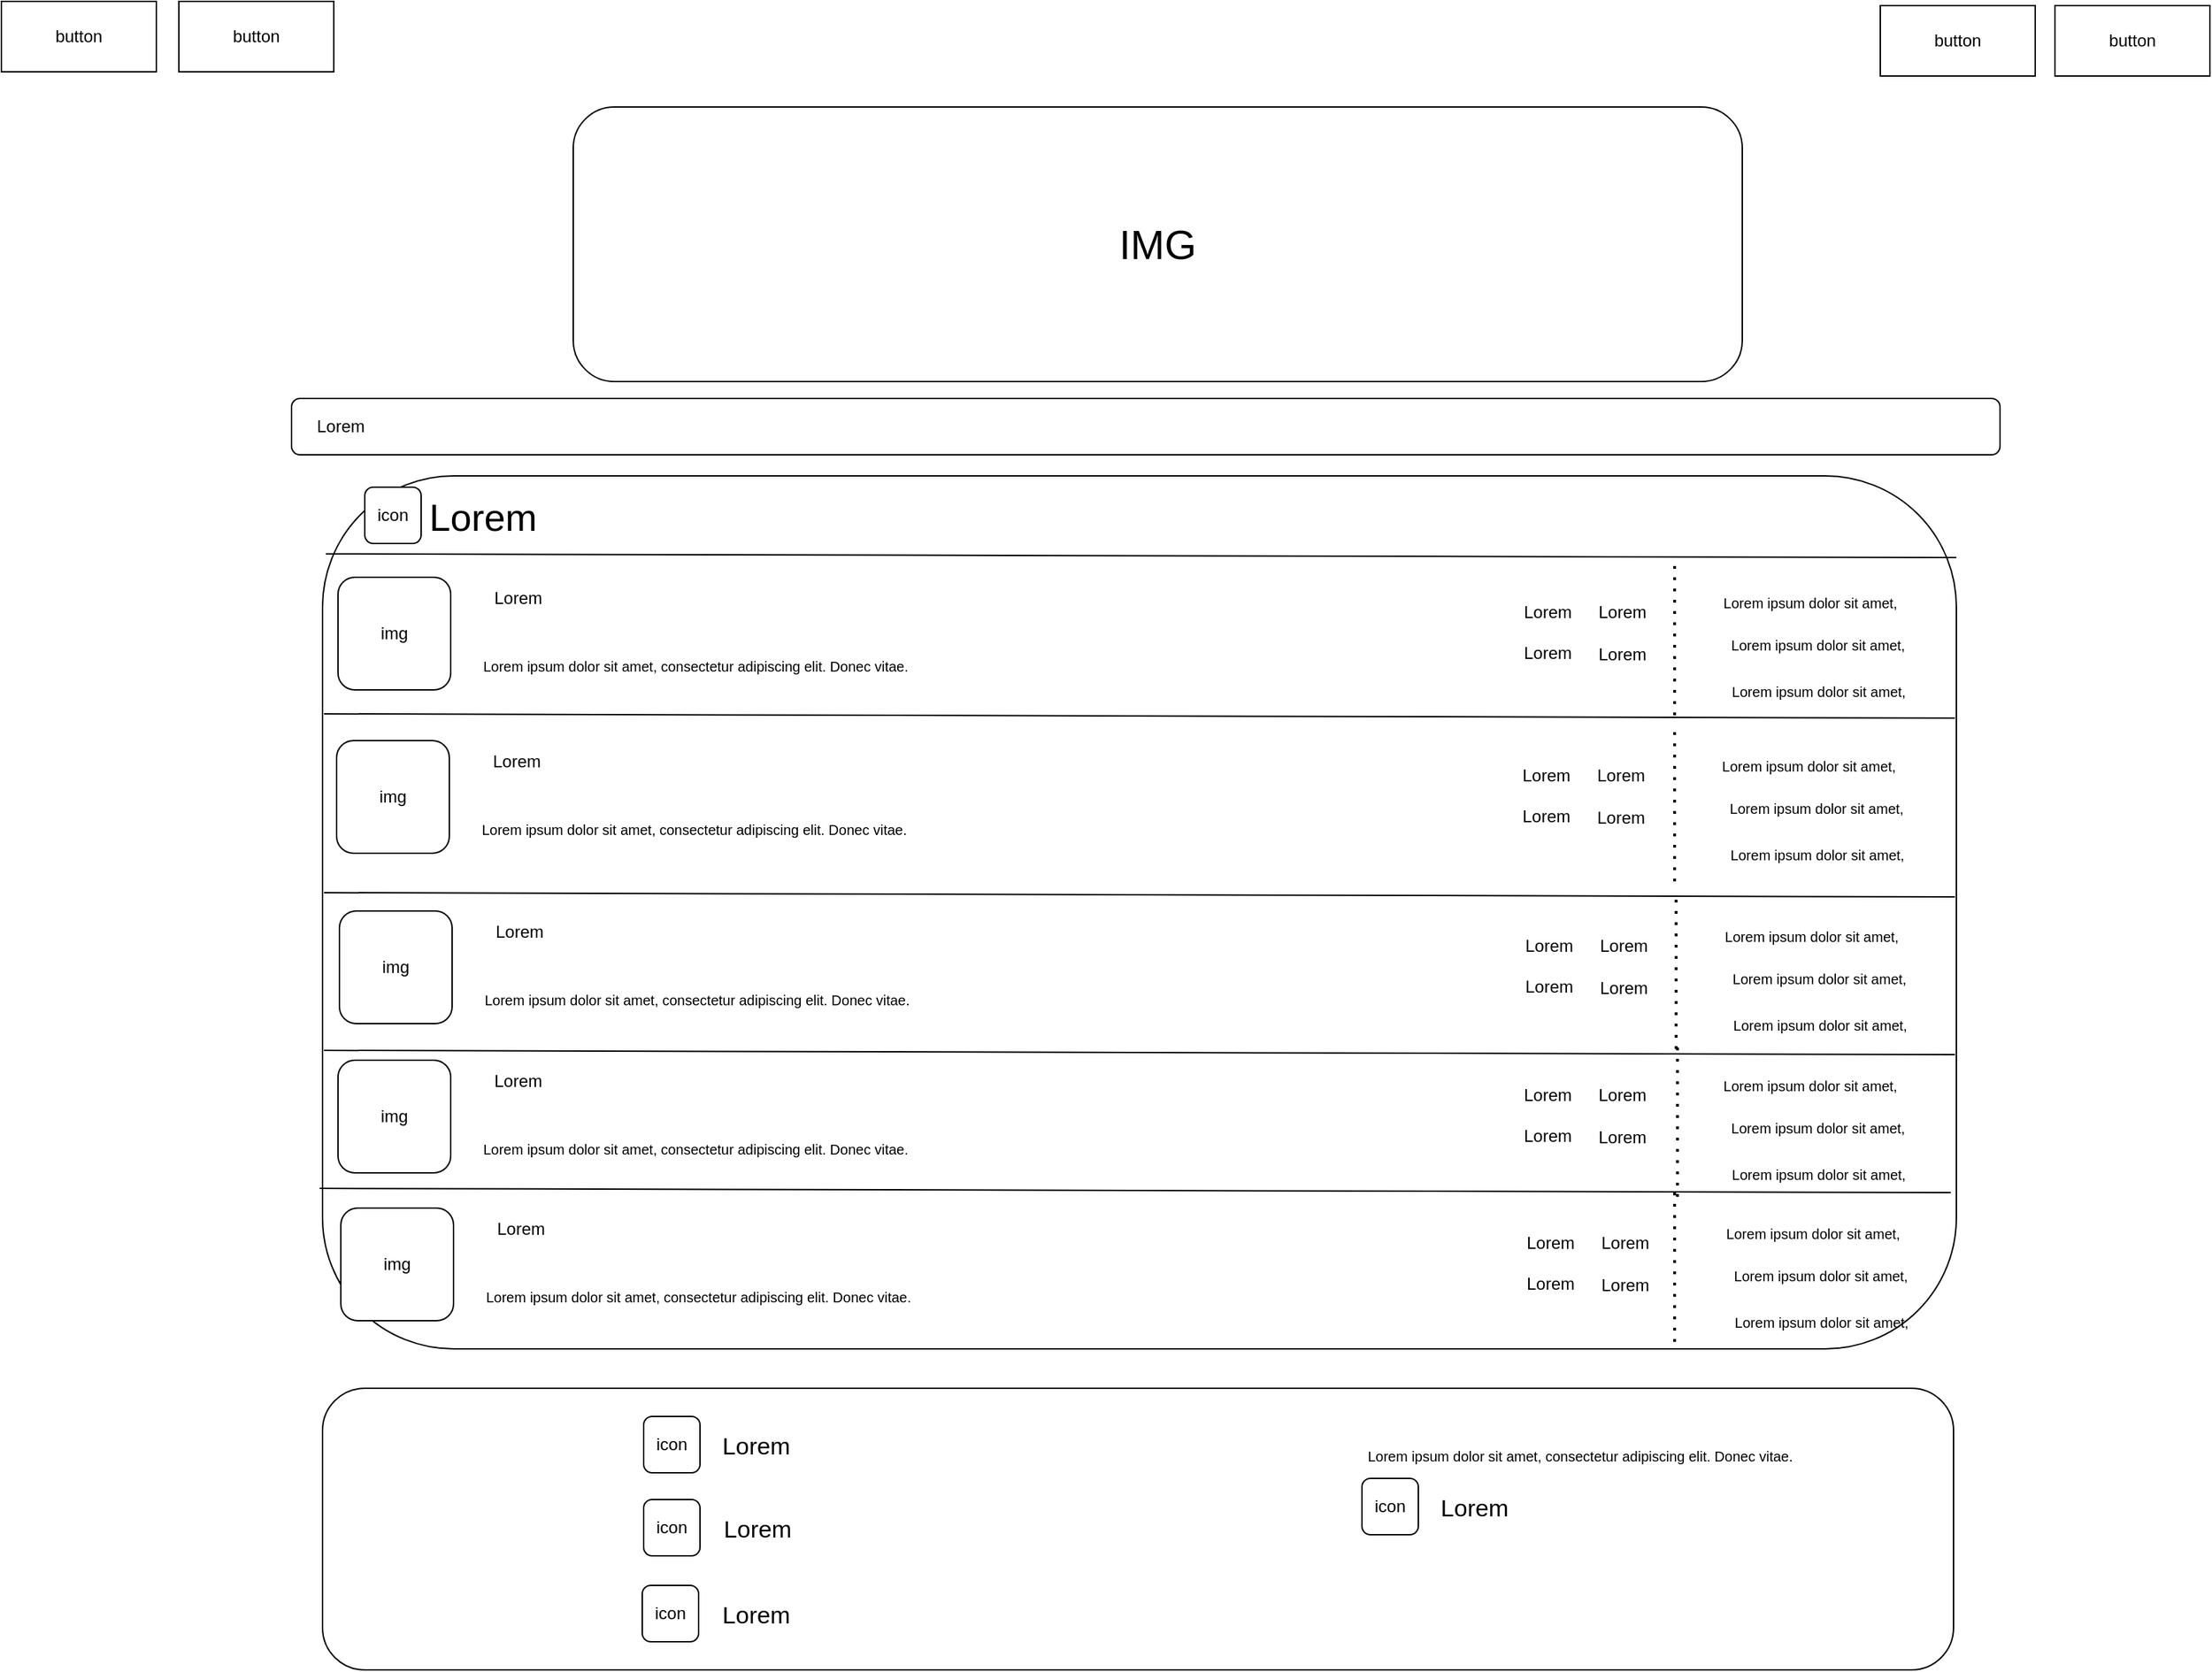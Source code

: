 <mxfile version="26.0.4" pages="6">
  <diagram id="5784bMHFp9fNtqtGz60R" name="index">
    <mxGraphModel dx="1687" dy="1026" grid="1" gridSize="10" guides="1" tooltips="1" connect="1" arrows="1" fold="1" page="1" pageScale="1" pageWidth="1600" pageHeight="900" math="0" shadow="0">
      <root>
        <mxCell id="0" />
        <mxCell id="1" parent="0" />
        <mxCell id="vzUATJpttP08snooLaVd-1" value="button" style="rounded=0;whiteSpace=wrap;html=1;" parent="1" vertex="1">
          <mxGeometry x="1472" y="18" width="110" height="50" as="geometry" />
        </mxCell>
        <mxCell id="6vuhcuxhuGoeydXkPt7V-2" value="&lt;font style=&quot;font-size: 29px;&quot;&gt;IMG&lt;/font&gt;" style="rounded=1;whiteSpace=wrap;html=1;" parent="1" vertex="1">
          <mxGeometry x="420" y="90" width="830" height="195" as="geometry" />
        </mxCell>
        <mxCell id="wROLyABdkJC5FQ891Zjm-3" value="button" style="rounded=0;whiteSpace=wrap;html=1;" parent="1" vertex="1">
          <mxGeometry x="1348" y="18" width="110" height="50" as="geometry" />
        </mxCell>
        <mxCell id="wROLyABdkJC5FQ891Zjm-5" value="button" style="rounded=0;whiteSpace=wrap;html=1;" parent="1" vertex="1">
          <mxGeometry x="14" y="15" width="110" height="50" as="geometry" />
        </mxCell>
        <mxCell id="wROLyABdkJC5FQ891Zjm-6" value="button" style="rounded=0;whiteSpace=wrap;html=1;" parent="1" vertex="1">
          <mxGeometry x="140" y="15" width="110" height="50" as="geometry" />
        </mxCell>
        <mxCell id="wROLyABdkJC5FQ891Zjm-7" value="" style="rounded=1;whiteSpace=wrap;html=1;" parent="1" vertex="1">
          <mxGeometry x="242" y="352" width="1160" height="620" as="geometry" />
        </mxCell>
        <mxCell id="wROLyABdkJC5FQ891Zjm-9" value="&lt;font style=&quot;font-size: 27px;&quot;&gt;Lorem&lt;/font&gt;" style="text;html=1;align=center;verticalAlign=middle;whiteSpace=wrap;rounded=0;" parent="1" vertex="1">
          <mxGeometry x="301" y="362" width="110" height="40" as="geometry" />
        </mxCell>
        <mxCell id="wROLyABdkJC5FQ891Zjm-10" value="" style="endArrow=none;html=1;rounded=0;exitX=0.002;exitY=0.146;exitDx=0;exitDy=0;exitPerimeter=0;entryX=1;entryY=0.151;entryDx=0;entryDy=0;entryPerimeter=0;" parent="1" edge="1">
          <mxGeometry width="50" height="50" relative="1" as="geometry">
            <mxPoint x="244.32" y="407.38" as="sourcePoint" />
            <mxPoint x="1402" y="410.03" as="targetPoint" />
          </mxGeometry>
        </mxCell>
        <mxCell id="wROLyABdkJC5FQ891Zjm-12" value="" style="endArrow=none;html=1;rounded=0;exitX=0.002;exitY=0.146;exitDx=0;exitDy=0;exitPerimeter=0;entryX=1;entryY=0.151;entryDx=0;entryDy=0;entryPerimeter=0;" parent="1" edge="1">
          <mxGeometry width="50" height="50" relative="1" as="geometry">
            <mxPoint x="243" y="521" as="sourcePoint" />
            <mxPoint x="1401" y="524" as="targetPoint" />
          </mxGeometry>
        </mxCell>
        <mxCell id="wROLyABdkJC5FQ891Zjm-13" value="" style="endArrow=none;html=1;rounded=0;exitX=0.002;exitY=0.146;exitDx=0;exitDy=0;exitPerimeter=0;entryX=1;entryY=0.151;entryDx=0;entryDy=0;entryPerimeter=0;" parent="1" edge="1">
          <mxGeometry width="50" height="50" relative="1" as="geometry">
            <mxPoint x="243" y="648" as="sourcePoint" />
            <mxPoint x="1401" y="651" as="targetPoint" />
          </mxGeometry>
        </mxCell>
        <mxCell id="wROLyABdkJC5FQ891Zjm-14" value="" style="endArrow=none;html=1;rounded=0;exitX=0.002;exitY=0.146;exitDx=0;exitDy=0;exitPerimeter=0;entryX=1;entryY=0.151;entryDx=0;entryDy=0;entryPerimeter=0;" parent="1" edge="1">
          <mxGeometry width="50" height="50" relative="1" as="geometry">
            <mxPoint x="243" y="760" as="sourcePoint" />
            <mxPoint x="1401" y="763" as="targetPoint" />
          </mxGeometry>
        </mxCell>
        <mxCell id="wROLyABdkJC5FQ891Zjm-17" value="img" style="rounded=1;whiteSpace=wrap;html=1;" parent="1" vertex="1">
          <mxGeometry x="253" y="424" width="80" height="80" as="geometry" />
        </mxCell>
        <mxCell id="wROLyABdkJC5FQ891Zjm-18" value="Lorem" style="text;html=1;align=center;verticalAlign=middle;whiteSpace=wrap;rounded=0;" parent="1" vertex="1">
          <mxGeometry x="351" y="424" width="60" height="30" as="geometry" />
        </mxCell>
        <mxCell id="wROLyABdkJC5FQ891Zjm-19" value="" style="endArrow=none;html=1;rounded=0;exitX=0.002;exitY=0.146;exitDx=0;exitDy=0;exitPerimeter=0;entryX=1;entryY=0.151;entryDx=0;entryDy=0;entryPerimeter=0;" parent="1" edge="1">
          <mxGeometry width="50" height="50" relative="1" as="geometry">
            <mxPoint x="240" y="858" as="sourcePoint" />
            <mxPoint x="1398" y="861" as="targetPoint" />
          </mxGeometry>
        </mxCell>
        <mxCell id="wROLyABdkJC5FQ891Zjm-20" value="&lt;div style=&quot;font-size: 10px;&quot;&gt;&lt;br&gt;&lt;/div&gt;&lt;div style=&quot;font-size: 10px;&quot;&gt;&lt;span style=&quot;&quot;&gt;&amp;nbsp;Lorem ipsum dolor sit amet, consectetur adipiscing elit. Donec vitae.&amp;nbsp;&lt;/span&gt;&lt;br&gt;&lt;/div&gt;" style="text;html=1;align=center;verticalAlign=middle;whiteSpace=wrap;rounded=0;" parent="1" vertex="1">
          <mxGeometry x="352" y="469" width="310" height="23" as="geometry" />
        </mxCell>
        <mxCell id="-Zr1I7Wage_GJe6MA71u-2" value="Lorem" style="text;html=1;align=center;verticalAlign=middle;whiteSpace=wrap;rounded=0;" parent="1" vertex="1">
          <mxGeometry x="1082" y="434" width="60" height="30" as="geometry" />
        </mxCell>
        <mxCell id="-Zr1I7Wage_GJe6MA71u-3" value="Lorem" style="text;html=1;align=center;verticalAlign=middle;whiteSpace=wrap;rounded=0;" parent="1" vertex="1">
          <mxGeometry x="1082" y="463" width="60" height="30" as="geometry" />
        </mxCell>
        <mxCell id="-Zr1I7Wage_GJe6MA71u-4" value="Lorem" style="text;html=1;align=center;verticalAlign=middle;whiteSpace=wrap;rounded=0;" parent="1" vertex="1">
          <mxGeometry x="1135" y="434" width="60" height="30" as="geometry" />
        </mxCell>
        <mxCell id="-Zr1I7Wage_GJe6MA71u-5" value="Lorem" style="text;html=1;align=center;verticalAlign=middle;whiteSpace=wrap;rounded=0;" parent="1" vertex="1">
          <mxGeometry x="1135" y="464" width="60" height="30" as="geometry" />
        </mxCell>
        <mxCell id="-Zr1I7Wage_GJe6MA71u-6" value="" style="endArrow=none;dashed=1;html=1;dashPattern=1 3;strokeWidth=2;rounded=0;" parent="1" edge="1">
          <mxGeometry width="50" height="50" relative="1" as="geometry">
            <mxPoint x="1202" y="522" as="sourcePoint" />
            <mxPoint x="1202" y="412" as="targetPoint" />
          </mxGeometry>
        </mxCell>
        <mxCell id="-Zr1I7Wage_GJe6MA71u-8" value="&lt;br&gt;&lt;div&gt;&lt;span style=&quot;font-size: 10px;&quot;&gt;&amp;nbsp;Lorem ipsum dolor sit amet,&lt;/span&gt;&lt;br&gt;&lt;/div&gt;" style="text;html=1;align=center;verticalAlign=middle;whiteSpace=wrap;rounded=0;" parent="1" vertex="1">
          <mxGeometry x="1212" y="419" width="170" height="30" as="geometry" />
        </mxCell>
        <mxCell id="-Zr1I7Wage_GJe6MA71u-9" value="&lt;br&gt;&lt;div&gt;&lt;span style=&quot;font-size: 10px;&quot;&gt;&amp;nbsp;Lorem ipsum dolor sit amet,&lt;/span&gt;&lt;br&gt;&lt;/div&gt;" style="text;html=1;align=center;verticalAlign=middle;whiteSpace=wrap;rounded=0;" parent="1" vertex="1">
          <mxGeometry x="1213" y="449" width="179" height="30" as="geometry" />
        </mxCell>
        <mxCell id="-Zr1I7Wage_GJe6MA71u-10" value="&lt;br&gt;&lt;div&gt;&lt;span style=&quot;font-size: 10px;&quot;&gt;&amp;nbsp;Lorem ipsum dolor sit amet,&lt;/span&gt;&lt;br&gt;&lt;/div&gt;" style="text;html=1;align=center;verticalAlign=middle;whiteSpace=wrap;rounded=0;" parent="1" vertex="1">
          <mxGeometry x="1214" y="482" width="178" height="30" as="geometry" />
        </mxCell>
        <mxCell id="-Zr1I7Wage_GJe6MA71u-11" value="img" style="rounded=1;whiteSpace=wrap;html=1;" parent="1" vertex="1">
          <mxGeometry x="252" y="540" width="80" height="80" as="geometry" />
        </mxCell>
        <mxCell id="-Zr1I7Wage_GJe6MA71u-12" value="Lorem" style="text;html=1;align=center;verticalAlign=middle;whiteSpace=wrap;rounded=0;" parent="1" vertex="1">
          <mxGeometry x="350" y="540" width="60" height="30" as="geometry" />
        </mxCell>
        <mxCell id="-Zr1I7Wage_GJe6MA71u-13" value="&lt;div style=&quot;font-size: 10px;&quot;&gt;&lt;br&gt;&lt;/div&gt;&lt;div style=&quot;font-size: 10px;&quot;&gt;&lt;span style=&quot;&quot;&gt;&amp;nbsp;Lorem ipsum dolor sit amet, consectetur adipiscing elit. Donec vitae.&amp;nbsp;&lt;/span&gt;&lt;br&gt;&lt;/div&gt;" style="text;html=1;align=center;verticalAlign=middle;whiteSpace=wrap;rounded=0;" parent="1" vertex="1">
          <mxGeometry x="351" y="585" width="310" height="23" as="geometry" />
        </mxCell>
        <mxCell id="-Zr1I7Wage_GJe6MA71u-14" value="Lorem" style="text;html=1;align=center;verticalAlign=middle;whiteSpace=wrap;rounded=0;" parent="1" vertex="1">
          <mxGeometry x="1081" y="550" width="60" height="30" as="geometry" />
        </mxCell>
        <mxCell id="-Zr1I7Wage_GJe6MA71u-15" value="Lorem" style="text;html=1;align=center;verticalAlign=middle;whiteSpace=wrap;rounded=0;" parent="1" vertex="1">
          <mxGeometry x="1081" y="579" width="60" height="30" as="geometry" />
        </mxCell>
        <mxCell id="-Zr1I7Wage_GJe6MA71u-16" value="Lorem" style="text;html=1;align=center;verticalAlign=middle;whiteSpace=wrap;rounded=0;" parent="1" vertex="1">
          <mxGeometry x="1134" y="550" width="60" height="30" as="geometry" />
        </mxCell>
        <mxCell id="-Zr1I7Wage_GJe6MA71u-17" value="Lorem" style="text;html=1;align=center;verticalAlign=middle;whiteSpace=wrap;rounded=0;" parent="1" vertex="1">
          <mxGeometry x="1134" y="580" width="60" height="30" as="geometry" />
        </mxCell>
        <mxCell id="-Zr1I7Wage_GJe6MA71u-18" value="&lt;br&gt;&lt;div&gt;&lt;span style=&quot;font-size: 10px;&quot;&gt;&amp;nbsp;Lorem ipsum dolor sit amet,&lt;/span&gt;&lt;br&gt;&lt;/div&gt;" style="text;html=1;align=center;verticalAlign=middle;whiteSpace=wrap;rounded=0;" parent="1" vertex="1">
          <mxGeometry x="1211" y="535" width="170" height="30" as="geometry" />
        </mxCell>
        <mxCell id="-Zr1I7Wage_GJe6MA71u-19" value="&lt;br&gt;&lt;div&gt;&lt;span style=&quot;font-size: 10px;&quot;&gt;&amp;nbsp;Lorem ipsum dolor sit amet,&lt;/span&gt;&lt;br&gt;&lt;/div&gt;" style="text;html=1;align=center;verticalAlign=middle;whiteSpace=wrap;rounded=0;" parent="1" vertex="1">
          <mxGeometry x="1212" y="565" width="179" height="30" as="geometry" />
        </mxCell>
        <mxCell id="-Zr1I7Wage_GJe6MA71u-20" value="&lt;br&gt;&lt;div&gt;&lt;span style=&quot;font-size: 10px;&quot;&gt;&amp;nbsp;Lorem ipsum dolor sit amet,&lt;/span&gt;&lt;br&gt;&lt;/div&gt;" style="text;html=1;align=center;verticalAlign=middle;whiteSpace=wrap;rounded=0;" parent="1" vertex="1">
          <mxGeometry x="1213" y="598" width="178" height="30" as="geometry" />
        </mxCell>
        <mxCell id="-Zr1I7Wage_GJe6MA71u-21" value="img" style="rounded=1;whiteSpace=wrap;html=1;" parent="1" vertex="1">
          <mxGeometry x="254" y="661" width="80" height="80" as="geometry" />
        </mxCell>
        <mxCell id="-Zr1I7Wage_GJe6MA71u-22" value="Lorem" style="text;html=1;align=center;verticalAlign=middle;whiteSpace=wrap;rounded=0;" parent="1" vertex="1">
          <mxGeometry x="352" y="661" width="60" height="30" as="geometry" />
        </mxCell>
        <mxCell id="-Zr1I7Wage_GJe6MA71u-23" value="&lt;div style=&quot;font-size: 10px;&quot;&gt;&lt;br&gt;&lt;/div&gt;&lt;div style=&quot;font-size: 10px;&quot;&gt;&lt;span style=&quot;&quot;&gt;&amp;nbsp;Lorem ipsum dolor sit amet, consectetur adipiscing elit. Donec vitae.&amp;nbsp;&lt;/span&gt;&lt;br&gt;&lt;/div&gt;" style="text;html=1;align=center;verticalAlign=middle;whiteSpace=wrap;rounded=0;" parent="1" vertex="1">
          <mxGeometry x="353" y="706" width="310" height="23" as="geometry" />
        </mxCell>
        <mxCell id="-Zr1I7Wage_GJe6MA71u-24" value="Lorem" style="text;html=1;align=center;verticalAlign=middle;whiteSpace=wrap;rounded=0;" parent="1" vertex="1">
          <mxGeometry x="1083" y="671" width="60" height="30" as="geometry" />
        </mxCell>
        <mxCell id="-Zr1I7Wage_GJe6MA71u-25" value="Lorem" style="text;html=1;align=center;verticalAlign=middle;whiteSpace=wrap;rounded=0;" parent="1" vertex="1">
          <mxGeometry x="1083" y="700" width="60" height="30" as="geometry" />
        </mxCell>
        <mxCell id="-Zr1I7Wage_GJe6MA71u-26" value="Lorem" style="text;html=1;align=center;verticalAlign=middle;whiteSpace=wrap;rounded=0;" parent="1" vertex="1">
          <mxGeometry x="1136" y="671" width="60" height="30" as="geometry" />
        </mxCell>
        <mxCell id="-Zr1I7Wage_GJe6MA71u-27" value="Lorem" style="text;html=1;align=center;verticalAlign=middle;whiteSpace=wrap;rounded=0;" parent="1" vertex="1">
          <mxGeometry x="1136" y="701" width="60" height="30" as="geometry" />
        </mxCell>
        <mxCell id="-Zr1I7Wage_GJe6MA71u-28" value="&lt;br&gt;&lt;div&gt;&lt;span style=&quot;font-size: 10px;&quot;&gt;&amp;nbsp;Lorem ipsum dolor sit amet,&lt;/span&gt;&lt;br&gt;&lt;/div&gt;" style="text;html=1;align=center;verticalAlign=middle;whiteSpace=wrap;rounded=0;" parent="1" vertex="1">
          <mxGeometry x="1213" y="656" width="170" height="30" as="geometry" />
        </mxCell>
        <mxCell id="-Zr1I7Wage_GJe6MA71u-29" value="&lt;br&gt;&lt;div&gt;&lt;span style=&quot;font-size: 10px;&quot;&gt;&amp;nbsp;Lorem ipsum dolor sit amet,&lt;/span&gt;&lt;br&gt;&lt;/div&gt;" style="text;html=1;align=center;verticalAlign=middle;whiteSpace=wrap;rounded=0;" parent="1" vertex="1">
          <mxGeometry x="1214" y="686" width="179" height="30" as="geometry" />
        </mxCell>
        <mxCell id="-Zr1I7Wage_GJe6MA71u-30" value="&lt;br&gt;&lt;div&gt;&lt;span style=&quot;font-size: 10px;&quot;&gt;&amp;nbsp;Lorem ipsum dolor sit amet,&lt;/span&gt;&lt;br&gt;&lt;/div&gt;" style="text;html=1;align=center;verticalAlign=middle;whiteSpace=wrap;rounded=0;" parent="1" vertex="1">
          <mxGeometry x="1215" y="719" width="178" height="30" as="geometry" />
        </mxCell>
        <mxCell id="-Zr1I7Wage_GJe6MA71u-31" value="img" style="rounded=1;whiteSpace=wrap;html=1;" parent="1" vertex="1">
          <mxGeometry x="253" y="767" width="80" height="80" as="geometry" />
        </mxCell>
        <mxCell id="-Zr1I7Wage_GJe6MA71u-32" value="Lorem" style="text;html=1;align=center;verticalAlign=middle;whiteSpace=wrap;rounded=0;" parent="1" vertex="1">
          <mxGeometry x="351" y="767" width="60" height="30" as="geometry" />
        </mxCell>
        <mxCell id="-Zr1I7Wage_GJe6MA71u-33" value="&lt;div style=&quot;font-size: 10px;&quot;&gt;&lt;br&gt;&lt;/div&gt;&lt;div style=&quot;font-size: 10px;&quot;&gt;&lt;span style=&quot;&quot;&gt;&amp;nbsp;Lorem ipsum dolor sit amet, consectetur adipiscing elit. Donec vitae.&amp;nbsp;&lt;/span&gt;&lt;br&gt;&lt;/div&gt;" style="text;html=1;align=center;verticalAlign=middle;whiteSpace=wrap;rounded=0;" parent="1" vertex="1">
          <mxGeometry x="352" y="812" width="310" height="23" as="geometry" />
        </mxCell>
        <mxCell id="-Zr1I7Wage_GJe6MA71u-34" value="Lorem" style="text;html=1;align=center;verticalAlign=middle;whiteSpace=wrap;rounded=0;" parent="1" vertex="1">
          <mxGeometry x="1082" y="777" width="60" height="30" as="geometry" />
        </mxCell>
        <mxCell id="-Zr1I7Wage_GJe6MA71u-35" value="Lorem" style="text;html=1;align=center;verticalAlign=middle;whiteSpace=wrap;rounded=0;" parent="1" vertex="1">
          <mxGeometry x="1082" y="806" width="60" height="30" as="geometry" />
        </mxCell>
        <mxCell id="-Zr1I7Wage_GJe6MA71u-36" value="Lorem" style="text;html=1;align=center;verticalAlign=middle;whiteSpace=wrap;rounded=0;" parent="1" vertex="1">
          <mxGeometry x="1135" y="777" width="60" height="30" as="geometry" />
        </mxCell>
        <mxCell id="-Zr1I7Wage_GJe6MA71u-37" value="Lorem" style="text;html=1;align=center;verticalAlign=middle;whiteSpace=wrap;rounded=0;" parent="1" vertex="1">
          <mxGeometry x="1135" y="807" width="60" height="30" as="geometry" />
        </mxCell>
        <mxCell id="-Zr1I7Wage_GJe6MA71u-38" value="&lt;br&gt;&lt;div&gt;&lt;span style=&quot;font-size: 10px;&quot;&gt;&amp;nbsp;Lorem ipsum dolor sit amet,&lt;/span&gt;&lt;br&gt;&lt;/div&gt;" style="text;html=1;align=center;verticalAlign=middle;whiteSpace=wrap;rounded=0;" parent="1" vertex="1">
          <mxGeometry x="1212" y="762" width="170" height="30" as="geometry" />
        </mxCell>
        <mxCell id="-Zr1I7Wage_GJe6MA71u-39" value="&lt;br&gt;&lt;div&gt;&lt;span style=&quot;font-size: 10px;&quot;&gt;&amp;nbsp;Lorem ipsum dolor sit amet,&lt;/span&gt;&lt;br&gt;&lt;/div&gt;" style="text;html=1;align=center;verticalAlign=middle;whiteSpace=wrap;rounded=0;" parent="1" vertex="1">
          <mxGeometry x="1213" y="792" width="179" height="30" as="geometry" />
        </mxCell>
        <mxCell id="-Zr1I7Wage_GJe6MA71u-40" value="&lt;br&gt;&lt;div&gt;&lt;span style=&quot;font-size: 10px;&quot;&gt;&amp;nbsp;Lorem ipsum dolor sit amet,&lt;/span&gt;&lt;br&gt;&lt;/div&gt;" style="text;html=1;align=center;verticalAlign=middle;whiteSpace=wrap;rounded=0;" parent="1" vertex="1">
          <mxGeometry x="1214" y="825" width="178" height="30" as="geometry" />
        </mxCell>
        <mxCell id="-Zr1I7Wage_GJe6MA71u-41" value="img" style="rounded=1;whiteSpace=wrap;html=1;" parent="1" vertex="1">
          <mxGeometry x="255" y="872" width="80" height="80" as="geometry" />
        </mxCell>
        <mxCell id="-Zr1I7Wage_GJe6MA71u-42" value="Lorem" style="text;html=1;align=center;verticalAlign=middle;whiteSpace=wrap;rounded=0;" parent="1" vertex="1">
          <mxGeometry x="353" y="872" width="60" height="30" as="geometry" />
        </mxCell>
        <mxCell id="-Zr1I7Wage_GJe6MA71u-43" value="&lt;div style=&quot;font-size: 10px;&quot;&gt;&lt;br&gt;&lt;/div&gt;&lt;div style=&quot;font-size: 10px;&quot;&gt;&lt;span style=&quot;&quot;&gt;&amp;nbsp;Lorem ipsum dolor sit amet, consectetur adipiscing elit. Donec vitae.&amp;nbsp;&lt;/span&gt;&lt;br&gt;&lt;/div&gt;" style="text;html=1;align=center;verticalAlign=middle;whiteSpace=wrap;rounded=0;" parent="1" vertex="1">
          <mxGeometry x="354" y="917" width="310" height="23" as="geometry" />
        </mxCell>
        <mxCell id="-Zr1I7Wage_GJe6MA71u-44" value="Lorem" style="text;html=1;align=center;verticalAlign=middle;whiteSpace=wrap;rounded=0;" parent="1" vertex="1">
          <mxGeometry x="1084" y="882" width="60" height="30" as="geometry" />
        </mxCell>
        <mxCell id="-Zr1I7Wage_GJe6MA71u-45" value="Lorem" style="text;html=1;align=center;verticalAlign=middle;whiteSpace=wrap;rounded=0;" parent="1" vertex="1">
          <mxGeometry x="1084" y="911" width="60" height="30" as="geometry" />
        </mxCell>
        <mxCell id="-Zr1I7Wage_GJe6MA71u-46" value="Lorem" style="text;html=1;align=center;verticalAlign=middle;whiteSpace=wrap;rounded=0;" parent="1" vertex="1">
          <mxGeometry x="1137" y="882" width="60" height="30" as="geometry" />
        </mxCell>
        <mxCell id="-Zr1I7Wage_GJe6MA71u-47" value="Lorem" style="text;html=1;align=center;verticalAlign=middle;whiteSpace=wrap;rounded=0;" parent="1" vertex="1">
          <mxGeometry x="1137" y="912" width="60" height="30" as="geometry" />
        </mxCell>
        <mxCell id="-Zr1I7Wage_GJe6MA71u-48" value="&lt;br&gt;&lt;div&gt;&lt;span style=&quot;font-size: 10px;&quot;&gt;&amp;nbsp;Lorem ipsum dolor sit amet,&lt;/span&gt;&lt;br&gt;&lt;/div&gt;" style="text;html=1;align=center;verticalAlign=middle;whiteSpace=wrap;rounded=0;" parent="1" vertex="1">
          <mxGeometry x="1214" y="867" width="170" height="30" as="geometry" />
        </mxCell>
        <mxCell id="-Zr1I7Wage_GJe6MA71u-49" value="&lt;br&gt;&lt;div&gt;&lt;span style=&quot;font-size: 10px;&quot;&gt;&amp;nbsp;Lorem ipsum dolor sit amet,&lt;/span&gt;&lt;br&gt;&lt;/div&gt;" style="text;html=1;align=center;verticalAlign=middle;whiteSpace=wrap;rounded=0;" parent="1" vertex="1">
          <mxGeometry x="1215" y="897" width="179" height="30" as="geometry" />
        </mxCell>
        <mxCell id="-Zr1I7Wage_GJe6MA71u-50" value="&lt;br&gt;&lt;div&gt;&lt;span style=&quot;font-size: 10px;&quot;&gt;&amp;nbsp;Lorem ipsum dolor sit amet,&lt;/span&gt;&lt;br&gt;&lt;/div&gt;" style="text;html=1;align=center;verticalAlign=middle;whiteSpace=wrap;rounded=0;" parent="1" vertex="1">
          <mxGeometry x="1216" y="930" width="178" height="30" as="geometry" />
        </mxCell>
        <mxCell id="-Zr1I7Wage_GJe6MA71u-51" value="" style="endArrow=none;dashed=1;html=1;dashPattern=1 3;strokeWidth=2;rounded=0;" parent="1" edge="1">
          <mxGeometry width="50" height="50" relative="1" as="geometry">
            <mxPoint x="1202" y="640" as="sourcePoint" />
            <mxPoint x="1202" y="530" as="targetPoint" />
          </mxGeometry>
        </mxCell>
        <mxCell id="-Zr1I7Wage_GJe6MA71u-52" value="" style="endArrow=none;dashed=1;html=1;dashPattern=1 3;strokeWidth=2;rounded=0;" parent="1" edge="1">
          <mxGeometry width="50" height="50" relative="1" as="geometry">
            <mxPoint x="1203" y="759" as="sourcePoint" />
            <mxPoint x="1203" y="649" as="targetPoint" />
          </mxGeometry>
        </mxCell>
        <mxCell id="-Zr1I7Wage_GJe6MA71u-53" value="" style="endArrow=none;dashed=1;html=1;dashPattern=1 3;strokeWidth=2;rounded=0;" parent="1" edge="1">
          <mxGeometry width="50" height="50" relative="1" as="geometry">
            <mxPoint x="1204" y="864" as="sourcePoint" />
            <mxPoint x="1204" y="754" as="targetPoint" />
          </mxGeometry>
        </mxCell>
        <mxCell id="-Zr1I7Wage_GJe6MA71u-54" value="" style="endArrow=none;dashed=1;html=1;dashPattern=1 3;strokeWidth=2;rounded=0;" parent="1" edge="1">
          <mxGeometry width="50" height="50" relative="1" as="geometry">
            <mxPoint x="1202" y="967" as="sourcePoint" />
            <mxPoint x="1202" y="857" as="targetPoint" />
          </mxGeometry>
        </mxCell>
        <mxCell id="MxAxyKrA-1lqvHq7m8fJ-2" value="" style="rounded=1;whiteSpace=wrap;html=1;" parent="1" vertex="1">
          <mxGeometry x="220" y="297" width="1213" height="40" as="geometry" />
        </mxCell>
        <mxCell id="bP_S9GaljrFqjqJZBqHO-3" value="Lorem" style="text;html=1;align=center;verticalAlign=middle;whiteSpace=wrap;rounded=0;" vertex="1" parent="1">
          <mxGeometry x="220" y="302" width="70" height="30" as="geometry" />
        </mxCell>
        <mxCell id="bP_S9GaljrFqjqJZBqHO-4" value="icon" style="rounded=1;whiteSpace=wrap;html=1;" vertex="1" parent="1">
          <mxGeometry x="272" y="360" width="40" height="40" as="geometry" />
        </mxCell>
        <mxCell id="bP_S9GaljrFqjqJZBqHO-5" value="" style="rounded=1;whiteSpace=wrap;html=1;" vertex="1" parent="1">
          <mxGeometry x="242" y="1000" width="1158" height="200" as="geometry" />
        </mxCell>
        <mxCell id="bP_S9GaljrFqjqJZBqHO-7" value="&lt;font style=&quot;font-size: 17px;&quot;&gt;Lorem&lt;/font&gt;" style="text;html=1;align=center;verticalAlign=middle;whiteSpace=wrap;rounded=0;" vertex="1" parent="1">
          <mxGeometry x="495" y="1022" width="110" height="40" as="geometry" />
        </mxCell>
        <mxCell id="bP_S9GaljrFqjqJZBqHO-8" value="icon" style="rounded=1;whiteSpace=wrap;html=1;" vertex="1" parent="1">
          <mxGeometry x="470" y="1020" width="40" height="40" as="geometry" />
        </mxCell>
        <mxCell id="bP_S9GaljrFqjqJZBqHO-9" value="&lt;font style=&quot;font-size: 17px;&quot;&gt;Lorem&lt;/font&gt;" style="text;html=1;align=center;verticalAlign=middle;whiteSpace=wrap;rounded=0;" vertex="1" parent="1">
          <mxGeometry x="496" y="1081" width="110" height="40" as="geometry" />
        </mxCell>
        <mxCell id="bP_S9GaljrFqjqJZBqHO-10" value="icon" style="rounded=1;whiteSpace=wrap;html=1;" vertex="1" parent="1">
          <mxGeometry x="470" y="1079" width="40" height="40" as="geometry" />
        </mxCell>
        <mxCell id="bP_S9GaljrFqjqJZBqHO-11" value="&lt;font style=&quot;font-size: 17px;&quot;&gt;Lorem&lt;/font&gt;" style="text;html=1;align=center;verticalAlign=middle;whiteSpace=wrap;rounded=0;" vertex="1" parent="1">
          <mxGeometry x="495" y="1142" width="110" height="40" as="geometry" />
        </mxCell>
        <mxCell id="bP_S9GaljrFqjqJZBqHO-12" value="icon" style="rounded=1;whiteSpace=wrap;html=1;" vertex="1" parent="1">
          <mxGeometry x="469" y="1140" width="40" height="40" as="geometry" />
        </mxCell>
        <mxCell id="bP_S9GaljrFqjqJZBqHO-13" value="&lt;div style=&quot;font-size: 10px;&quot;&gt;&lt;br&gt;&lt;/div&gt;&lt;div style=&quot;font-size: 10px;&quot;&gt;&lt;span style=&quot;&quot;&gt;&amp;nbsp;Lorem ipsum dolor sit amet, consectetur adipiscing elit. Donec vitae.&amp;nbsp;&lt;/span&gt;&lt;br&gt;&lt;/div&gt;" style="text;html=1;align=center;verticalAlign=middle;whiteSpace=wrap;rounded=0;" vertex="1" parent="1">
          <mxGeometry x="980" y="1030.5" width="310" height="23" as="geometry" />
        </mxCell>
        <mxCell id="bP_S9GaljrFqjqJZBqHO-14" value="&lt;font style=&quot;font-size: 17px;&quot;&gt;Lorem&lt;/font&gt;" style="text;html=1;align=center;verticalAlign=middle;whiteSpace=wrap;rounded=0;" vertex="1" parent="1">
          <mxGeometry x="1005" y="1066" width="110" height="40" as="geometry" />
        </mxCell>
        <mxCell id="bP_S9GaljrFqjqJZBqHO-15" value="icon" style="rounded=1;whiteSpace=wrap;html=1;" vertex="1" parent="1">
          <mxGeometry x="980" y="1064" width="40" height="40" as="geometry" />
        </mxCell>
      </root>
    </mxGraphModel>
  </diagram>
  <diagram id="uhV6TFensFNsRj4SsMc7" name="sub-forum">
    <mxGraphModel dx="1687" dy="1026" grid="1" gridSize="10" guides="1" tooltips="1" connect="1" arrows="1" fold="1" page="1" pageScale="1" pageWidth="1600" pageHeight="900" math="0" shadow="0">
      <root>
        <mxCell id="0" />
        <mxCell id="1" parent="0" />
        <mxCell id="PZSG-Z4_cVcCYPOV1-Oj-81" value="button" style="rounded=0;whiteSpace=wrap;html=1;" vertex="1" parent="1">
          <mxGeometry x="1482" y="28" width="110" height="50" as="geometry" />
        </mxCell>
        <mxCell id="PZSG-Z4_cVcCYPOV1-Oj-82" value="&lt;font style=&quot;font-size: 29px;&quot;&gt;IMG&lt;/font&gt;" style="rounded=1;whiteSpace=wrap;html=1;" vertex="1" parent="1">
          <mxGeometry x="430" y="100" width="830" height="195" as="geometry" />
        </mxCell>
        <mxCell id="PZSG-Z4_cVcCYPOV1-Oj-83" value="button" style="rounded=0;whiteSpace=wrap;html=1;" vertex="1" parent="1">
          <mxGeometry x="1358" y="28" width="110" height="50" as="geometry" />
        </mxCell>
        <mxCell id="PZSG-Z4_cVcCYPOV1-Oj-84" value="button" style="rounded=0;whiteSpace=wrap;html=1;" vertex="1" parent="1">
          <mxGeometry x="24" y="25" width="110" height="50" as="geometry" />
        </mxCell>
        <mxCell id="PZSG-Z4_cVcCYPOV1-Oj-85" value="button" style="rounded=0;whiteSpace=wrap;html=1;" vertex="1" parent="1">
          <mxGeometry x="150" y="25" width="110" height="50" as="geometry" />
        </mxCell>
        <mxCell id="PZSG-Z4_cVcCYPOV1-Oj-86" value="" style="rounded=1;whiteSpace=wrap;html=1;" vertex="1" parent="1">
          <mxGeometry x="252" y="362" width="1160" height="388" as="geometry" />
        </mxCell>
        <mxCell id="PZSG-Z4_cVcCYPOV1-Oj-87" value="&lt;font style=&quot;font-size: 27px;&quot;&gt;Lorem&lt;/font&gt;" style="text;html=1;align=center;verticalAlign=middle;whiteSpace=wrap;rounded=0;" vertex="1" parent="1">
          <mxGeometry x="311" y="377" width="110" height="40" as="geometry" />
        </mxCell>
        <mxCell id="PZSG-Z4_cVcCYPOV1-Oj-148" value="" style="rounded=1;whiteSpace=wrap;html=1;" vertex="1" parent="1">
          <mxGeometry x="230" y="307" width="1213" height="40" as="geometry" />
        </mxCell>
        <mxCell id="PZSG-Z4_cVcCYPOV1-Oj-149" value="Lorem -&amp;gt; Lorem" style="text;html=1;align=center;verticalAlign=middle;whiteSpace=wrap;rounded=0;" vertex="1" parent="1">
          <mxGeometry x="230" y="312" width="130" height="30" as="geometry" />
        </mxCell>
        <mxCell id="PZSG-Z4_cVcCYPOV1-Oj-150" value="icon" style="rounded=1;whiteSpace=wrap;html=1;" vertex="1" parent="1">
          <mxGeometry x="282" y="376" width="40" height="40" as="geometry" />
        </mxCell>
        <mxCell id="PZSG-Z4_cVcCYPOV1-Oj-151" value="" style="rounded=1;whiteSpace=wrap;html=1;" vertex="1" parent="1">
          <mxGeometry x="252" y="783" width="1158" height="200" as="geometry" />
        </mxCell>
        <mxCell id="PZSG-Z4_cVcCYPOV1-Oj-152" value="&lt;font style=&quot;font-size: 17px;&quot;&gt;Lorem&lt;/font&gt;" style="text;html=1;align=center;verticalAlign=middle;whiteSpace=wrap;rounded=0;" vertex="1" parent="1">
          <mxGeometry x="505" y="805" width="110" height="40" as="geometry" />
        </mxCell>
        <mxCell id="PZSG-Z4_cVcCYPOV1-Oj-153" value="icon" style="rounded=1;whiteSpace=wrap;html=1;" vertex="1" parent="1">
          <mxGeometry x="480" y="803" width="40" height="40" as="geometry" />
        </mxCell>
        <mxCell id="PZSG-Z4_cVcCYPOV1-Oj-154" value="&lt;font style=&quot;font-size: 17px;&quot;&gt;Lorem&lt;/font&gt;" style="text;html=1;align=center;verticalAlign=middle;whiteSpace=wrap;rounded=0;" vertex="1" parent="1">
          <mxGeometry x="506" y="864" width="110" height="40" as="geometry" />
        </mxCell>
        <mxCell id="PZSG-Z4_cVcCYPOV1-Oj-155" value="icon" style="rounded=1;whiteSpace=wrap;html=1;" vertex="1" parent="1">
          <mxGeometry x="480" y="862" width="40" height="40" as="geometry" />
        </mxCell>
        <mxCell id="PZSG-Z4_cVcCYPOV1-Oj-156" value="&lt;font style=&quot;font-size: 17px;&quot;&gt;Lorem&lt;/font&gt;" style="text;html=1;align=center;verticalAlign=middle;whiteSpace=wrap;rounded=0;" vertex="1" parent="1">
          <mxGeometry x="505" y="925" width="110" height="40" as="geometry" />
        </mxCell>
        <mxCell id="PZSG-Z4_cVcCYPOV1-Oj-157" value="icon" style="rounded=1;whiteSpace=wrap;html=1;" vertex="1" parent="1">
          <mxGeometry x="479" y="923" width="40" height="40" as="geometry" />
        </mxCell>
        <mxCell id="PZSG-Z4_cVcCYPOV1-Oj-158" value="&lt;div style=&quot;font-size: 10px;&quot;&gt;&lt;br&gt;&lt;/div&gt;&lt;div style=&quot;font-size: 10px;&quot;&gt;&lt;span style=&quot;&quot;&gt;&amp;nbsp;Lorem ipsum dolor sit amet, consectetur adipiscing elit. Donec vitae.&amp;nbsp;&lt;/span&gt;&lt;br&gt;&lt;/div&gt;" style="text;html=1;align=center;verticalAlign=middle;whiteSpace=wrap;rounded=0;" vertex="1" parent="1">
          <mxGeometry x="990" y="813.5" width="310" height="23" as="geometry" />
        </mxCell>
        <mxCell id="PZSG-Z4_cVcCYPOV1-Oj-159" value="&lt;font style=&quot;font-size: 17px;&quot;&gt;Lorem&lt;/font&gt;" style="text;html=1;align=center;verticalAlign=middle;whiteSpace=wrap;rounded=0;" vertex="1" parent="1">
          <mxGeometry x="1015" y="849" width="110" height="40" as="geometry" />
        </mxCell>
        <mxCell id="PZSG-Z4_cVcCYPOV1-Oj-160" value="icon" style="rounded=1;whiteSpace=wrap;html=1;" vertex="1" parent="1">
          <mxGeometry x="990" y="847" width="40" height="40" as="geometry" />
        </mxCell>
        <mxCell id="PZSG-Z4_cVcCYPOV1-Oj-161" value="&lt;div style=&quot;font-size: 10px;&quot;&gt;&lt;br&gt;&lt;/div&gt;&lt;div style=&quot;font-size: 10px;&quot;&gt;&lt;span style=&quot;&quot;&gt;&amp;nbsp;Lorem ipsum dolor sit amet, consectetur adipiscing elit. Donec vitae.&amp;nbsp;&lt;/span&gt;&lt;br&gt;&lt;/div&gt;" style="text;html=1;align=center;verticalAlign=middle;whiteSpace=wrap;rounded=0;" vertex="1" parent="1">
          <mxGeometry x="260" y="417" width="310" height="23" as="geometry" />
        </mxCell>
        <mxCell id="PZSG-Z4_cVcCYPOV1-Oj-162" value="" style="endArrow=none;html=1;rounded=0;entryX=0.999;entryY=0.179;entryDx=0;entryDy=0;entryPerimeter=0;exitX=0.004;exitY=0.184;exitDx=0;exitDy=0;exitPerimeter=0;" edge="1" parent="1">
          <mxGeometry width="50" height="50" relative="1" as="geometry">
            <mxPoint x="256.64" y="463.08" as="sourcePoint" />
            <mxPoint x="1410.84" y="459.98" as="targetPoint" />
          </mxGeometry>
        </mxCell>
        <mxCell id="PZSG-Z4_cVcCYPOV1-Oj-163" value="Lorem" style="rounded=0;whiteSpace=wrap;html=1;" vertex="1" parent="1">
          <mxGeometry x="270" y="480" width="80" height="40" as="geometry" />
        </mxCell>
        <mxCell id="PZSG-Z4_cVcCYPOV1-Oj-164" value="" style="endArrow=none;html=1;rounded=0;entryX=1;entryY=0.325;entryDx=0;entryDy=0;entryPerimeter=0;exitX=-0.001;exitY=0.329;exitDx=0;exitDy=0;exitPerimeter=0;" edge="1" parent="1">
          <mxGeometry width="50" height="50" relative="1" as="geometry">
            <mxPoint x="250.84" y="562.232" as="sourcePoint" />
            <mxPoint x="1412.0" y="560.6" as="targetPoint" />
          </mxGeometry>
        </mxCell>
        <mxCell id="PZSG-Z4_cVcCYPOV1-Oj-165" value="" style="endArrow=none;html=1;rounded=0;entryX=1;entryY=0.325;entryDx=0;entryDy=0;entryPerimeter=0;exitX=-0.001;exitY=0.329;exitDx=0;exitDy=0;exitPerimeter=0;" edge="1" parent="1">
          <mxGeometry width="50" height="50" relative="1" as="geometry">
            <mxPoint x="252" y="606" as="sourcePoint" />
            <mxPoint x="1413" y="604" as="targetPoint" />
          </mxGeometry>
        </mxCell>
        <mxCell id="PZSG-Z4_cVcCYPOV1-Oj-166" value="Lorem" style="text;html=1;align=center;verticalAlign=middle;whiteSpace=wrap;rounded=0;" vertex="1" parent="1">
          <mxGeometry x="272" y="570" width="60" height="30" as="geometry" />
        </mxCell>
        <mxCell id="PZSG-Z4_cVcCYPOV1-Oj-167" value="Lorem" style="text;html=1;align=center;verticalAlign=middle;whiteSpace=wrap;rounded=0;" vertex="1" parent="1">
          <mxGeometry x="714" y="570" width="60" height="30" as="geometry" />
        </mxCell>
        <mxCell id="PZSG-Z4_cVcCYPOV1-Oj-168" value="Lorem" style="text;html=1;align=center;verticalAlign=middle;whiteSpace=wrap;rounded=0;" vertex="1" parent="1">
          <mxGeometry x="994" y="570" width="60" height="30" as="geometry" />
        </mxCell>
        <mxCell id="PZSG-Z4_cVcCYPOV1-Oj-169" value="Lorem" style="text;html=1;align=center;verticalAlign=middle;whiteSpace=wrap;rounded=0;" vertex="1" parent="1">
          <mxGeometry x="1250" y="570" width="60" height="30" as="geometry" />
        </mxCell>
        <mxCell id="PZSG-Z4_cVcCYPOV1-Oj-170" value="" style="endArrow=none;html=1;rounded=0;entryX=1;entryY=0.325;entryDx=0;entryDy=0;entryPerimeter=0;exitX=-0.001;exitY=0.329;exitDx=0;exitDy=0;exitPerimeter=0;" edge="1" parent="1">
          <mxGeometry width="50" height="50" relative="1" as="geometry">
            <mxPoint x="252" y="698" as="sourcePoint" />
            <mxPoint x="1413" y="696" as="targetPoint" />
          </mxGeometry>
        </mxCell>
        <mxCell id="PZSG-Z4_cVcCYPOV1-Oj-171" value="&lt;div style=&quot;font-size: 10px;&quot;&gt;&lt;br&gt;&lt;/div&gt;&lt;div style=&quot;font-size: 10px;&quot;&gt;&lt;span style=&quot;&quot;&gt;&amp;nbsp;Lorem ipsum dolor sit amet, consectetur adipiscing elit. Donec vitae.&amp;nbsp;&lt;/span&gt;&lt;br&gt;&lt;/div&gt;" style="text;html=1;align=center;verticalAlign=middle;whiteSpace=wrap;rounded=0;" vertex="1" parent="1">
          <mxGeometry x="260" y="620" width="310" height="23" as="geometry" />
        </mxCell>
        <mxCell id="PZSG-Z4_cVcCYPOV1-Oj-172" value="&lt;div style=&quot;font-size: 10px;&quot;&gt;&lt;br&gt;&lt;/div&gt;&lt;div style=&quot;font-size: 10px;&quot;&gt;&lt;span style=&quot;&quot;&gt;&amp;nbsp;Lorem ipsum dolor sit amet, consectetur adipiscing elit. Donec vitae.&amp;nbsp;&lt;/span&gt;&lt;br&gt;&lt;/div&gt;" style="text;html=1;align=center;verticalAlign=middle;whiteSpace=wrap;rounded=0;" vertex="1" parent="1">
          <mxGeometry x="260" y="649" width="310" height="23" as="geometry" />
        </mxCell>
        <mxCell id="PZSG-Z4_cVcCYPOV1-Oj-174" value="Lorem" style="text;html=1;align=center;verticalAlign=middle;whiteSpace=wrap;rounded=0;" vertex="1" parent="1">
          <mxGeometry x="708" y="619" width="60" height="30" as="geometry" />
        </mxCell>
        <mxCell id="PZSG-Z4_cVcCYPOV1-Oj-175" value="Lorem" style="text;html=1;align=center;verticalAlign=middle;whiteSpace=wrap;rounded=0;" vertex="1" parent="1">
          <mxGeometry x="707" y="648" width="60" height="30" as="geometry" />
        </mxCell>
        <mxCell id="PZSG-Z4_cVcCYPOV1-Oj-176" value="Lorem" style="text;html=1;align=center;verticalAlign=middle;whiteSpace=wrap;rounded=0;" vertex="1" parent="1">
          <mxGeometry x="994" y="616.5" width="60" height="30" as="geometry" />
        </mxCell>
        <mxCell id="PZSG-Z4_cVcCYPOV1-Oj-177" value="Lorem" style="text;html=1;align=center;verticalAlign=middle;whiteSpace=wrap;rounded=0;" vertex="1" parent="1">
          <mxGeometry x="994" y="646.5" width="60" height="30" as="geometry" />
        </mxCell>
        <mxCell id="PZSG-Z4_cVcCYPOV1-Oj-178" value="Lorem" style="text;html=1;align=center;verticalAlign=middle;whiteSpace=wrap;rounded=0;" vertex="1" parent="1">
          <mxGeometry x="1250" y="613" width="60" height="30" as="geometry" />
        </mxCell>
        <mxCell id="PZSG-Z4_cVcCYPOV1-Oj-179" value="Lorem" style="text;html=1;align=center;verticalAlign=middle;whiteSpace=wrap;rounded=0;" vertex="1" parent="1">
          <mxGeometry x="1250" y="646.5" width="60" height="30" as="geometry" />
        </mxCell>
        <mxCell id="PZSG-Z4_cVcCYPOV1-Oj-180" value="" style="endArrow=none;dashed=1;html=1;rounded=0;exitX=0;exitY=0.75;exitDx=0;exitDy=0;entryX=1.001;entryY=0.728;entryDx=0;entryDy=0;entryPerimeter=0;" edge="1" parent="1" source="PZSG-Z4_cVcCYPOV1-Oj-86" target="PZSG-Z4_cVcCYPOV1-Oj-86">
          <mxGeometry width="50" height="50" relative="1" as="geometry">
            <mxPoint x="770" y="730" as="sourcePoint" />
            <mxPoint x="1450" y="630" as="targetPoint" />
          </mxGeometry>
        </mxCell>
      </root>
    </mxGraphModel>
  </diagram>
  <diagram id="mF-HkoeDHEqT9NXbzCan" name="posts">
    <mxGraphModel dx="1793" dy="1090" grid="1" gridSize="10" guides="1" tooltips="1" connect="1" arrows="1" fold="1" page="1" pageScale="1" pageWidth="1600" pageHeight="900" math="0" shadow="0">
      <root>
        <mxCell id="0" />
        <mxCell id="1" parent="0" />
        <mxCell id="X2Rvx23HxoEGPoxORq-C-1" value="button" style="rounded=0;whiteSpace=wrap;html=1;" parent="1" vertex="1">
          <mxGeometry x="1472" y="14" width="110" height="50" as="geometry" />
        </mxCell>
        <mxCell id="X2Rvx23HxoEGPoxORq-C-2" value="&lt;font style=&quot;font-size: 29px;&quot;&gt;IMG&lt;/font&gt;" style="rounded=1;whiteSpace=wrap;html=1;" parent="1" vertex="1">
          <mxGeometry x="420" y="86" width="830" height="195" as="geometry" />
        </mxCell>
        <mxCell id="X2Rvx23HxoEGPoxORq-C-3" value="button" style="rounded=0;whiteSpace=wrap;html=1;" parent="1" vertex="1">
          <mxGeometry x="1348" y="14" width="110" height="50" as="geometry" />
        </mxCell>
        <mxCell id="X2Rvx23HxoEGPoxORq-C-4" value="button" style="rounded=0;whiteSpace=wrap;html=1;" parent="1" vertex="1">
          <mxGeometry x="14" y="11" width="110" height="50" as="geometry" />
        </mxCell>
        <mxCell id="X2Rvx23HxoEGPoxORq-C-5" value="button" style="rounded=0;whiteSpace=wrap;html=1;" parent="1" vertex="1">
          <mxGeometry x="140" y="11" width="110" height="50" as="geometry" />
        </mxCell>
        <mxCell id="tA_WP59gzqtfs4d5mopg-2" value="" style="rounded=0;whiteSpace=wrap;html=1;" parent="1" vertex="1">
          <mxGeometry x="190" y="360" width="1350" height="1200" as="geometry" />
        </mxCell>
        <mxCell id="tA_WP59gzqtfs4d5mopg-3" value="" style="endArrow=none;html=1;rounded=0;entryX=1.002;entryY=0.088;entryDx=0;entryDy=0;entryPerimeter=0;exitX=0;exitY=1;exitDx=0;exitDy=0;" parent="1" edge="1" source="tA_WP59gzqtfs4d5mopg-4">
          <mxGeometry width="50" height="50" relative="1" as="geometry">
            <mxPoint x="81.46" y="412.8" as="sourcePoint" />
            <mxPoint x="1542.92" y="405.6" as="targetPoint" />
          </mxGeometry>
        </mxCell>
        <mxCell id="tA_WP59gzqtfs4d5mopg-4" value="&lt;font style=&quot;font-size: 23px;&quot;&gt;Lorem&lt;/font&gt;" style="text;html=1;align=center;verticalAlign=middle;whiteSpace=wrap;rounded=0;" parent="1" vertex="1">
          <mxGeometry x="190" y="365" width="99" height="50" as="geometry" />
        </mxCell>
        <mxCell id="tA_WP59gzqtfs4d5mopg-6" value="" style="rounded=0;whiteSpace=wrap;html=1;" parent="1" vertex="1">
          <mxGeometry x="221" y="430" width="280" height="530" as="geometry" />
        </mxCell>
        <mxCell id="tA_WP59gzqtfs4d5mopg-7" value="&lt;font style=&quot;font-size: 33px;&quot;&gt;IMG&lt;/font&gt;" style="whiteSpace=wrap;html=1;aspect=fixed;" parent="1" vertex="1">
          <mxGeometry x="227.5" y="441" width="260" height="260" as="geometry" />
        </mxCell>
        <mxCell id="tA_WP59gzqtfs4d5mopg-9" value="&lt;font style=&quot;font-size: 20px;&quot;&gt;Lorem ipsum dolor&lt;/font&gt;" style="text;html=1;align=center;verticalAlign=middle;whiteSpace=wrap;rounded=0;" parent="1" vertex="1">
          <mxGeometry x="271" y="770" width="171" height="30" as="geometry" />
        </mxCell>
        <mxCell id="dmRf23WQp97VBM1ydwLL-4" value="&lt;p style=&quot;line-height: 120%;&quot;&gt;&lt;/p&gt;&lt;div style=&quot;font-size: 14px;&quot; id=&quot;lipsum&quot;&gt;&lt;div id=&quot;lipsum&quot;&gt;&lt;p&gt;Lorem ipsum dolor sit amet, consectetur adipiscing elit. Duis cursus &lt;br&gt;magna nibh, at fermentum mi consectetur maximus. Cras varius magna non &lt;br&gt;ultrices tincidunt. Duis iaculis elementum tellus et dapibus. Donec vel &lt;br&gt;congue arcu. Vestibulum non tortor a ipsum interdum scelerisque ut vitae&lt;br&gt; mi. Suspendisse id tincidunt metus, tempor vulputate ante. Duis &lt;br&gt;placerat bibendum quam eget porta.&lt;br&gt;&lt;/p&gt;&lt;br&gt;&lt;p&gt;&lt;br&gt;Mauris imperdiet, lectus nec ullamcorper condimentum, lacus odio &lt;br&gt;imperdiet nunc, finibus facilisis lorem justo ac lacus. Nunc lacus &lt;br&gt;velit, porttitor ac efficitur pellentesque, accumsan sit amet nulla. &lt;br&gt;Nunc eget laoreet orci. Sed sagittis porttitor odio, eu dictum lacus &lt;br&gt;consectetur pulvinar. Cras id tincidunt enim. Nam varius porta ligula &lt;br&gt;tempus scelerisque. Aenean et volutpat mi, eget imperdiet ante. Morbi &lt;br&gt;porttitor nibh non nisi faucibus interdum.&lt;br&gt;&lt;/p&gt;&lt;br&gt;&lt;p&gt;&lt;br&gt;Pellentesque placerat enim placerat neque tristique tempor. Aliquam &lt;br&gt;interdum, odio vitae viverra porttitor, eros dui rhoncus diam, ac &lt;br&gt;dapibus magna augue vel metus. Class aptent taciti sociosqu ad litora &lt;br&gt;torquent per conubia nostra, per inceptos himenaeos. Interdum et &lt;br&gt;malesuada fames ac ante ipsum primis in faucibus. Mauris faucibus odio &lt;br&gt;non justo vulputate, ac fermentum mauris ornare. Etiam at tortor &lt;br&gt;interdum, pulvinar nibh et, dignissim tellus. Integer vitae purus &lt;br&gt;rhoncus velit convallis dictum. Suspendisse eget sapien nisl. Nunc in &lt;br&gt;lacinia enim. Mauris sit amet nibh eu orci pretium faucibus sit amet in &lt;br&gt;ipsum.&lt;/p&gt;&lt;p&gt;&lt;/p&gt;&lt;/div&gt;&lt;/div&gt;&lt;p&gt;&lt;/p&gt;" style="text;html=1;align=left;verticalAlign=middle;whiteSpace=wrap;rounded=0;" parent="1" vertex="1">
          <mxGeometry x="520" y="439" width="979" height="510" as="geometry" />
        </mxCell>
        <mxCell id="u0VMU7IhyPjX97DBwYsi-8" value="&lt;p style=&quot;line-height: 120%;&quot;&gt;&lt;/p&gt;&lt;div style=&quot;font-size: 14px;&quot; id=&quot;lipsum&quot;&gt;&lt;div id=&quot;lipsum&quot;&gt;&lt;p&gt;Lorem ipsum dolor sit amet, consectetur adipiscing elit. Duis cursus &lt;br&gt;magna nibh, at fermentum mi consectetur maximus. Cras varius magna non &lt;br&gt;ultrices tincidunt. Duis iaculis elementum tellus et dapibus. Donec vel &lt;br&gt;congue arcu. Vestibulum non tortor a ipsum interdum scelerisque ut vitae&lt;br&gt; mi. Suspendisse id tincidunt metus, tempor vulputate ante. Duis &lt;br&gt;placerat bibendum quam eget porta.&lt;br&gt;&lt;/p&gt;&lt;br&gt;&lt;p&gt;&lt;br&gt;Mauris imperdiet, lectus nec ullamcorper condimentum, lacus odio &lt;br&gt;imperdiet nunc, finibus facilisis lorem justo ac lacus. Nunc lacus &lt;br&gt;velit, porttitor ac efficitur pellentesque, accumsan sit amet nulla. &lt;br&gt;Nunc eget laoreet orci. Sed sagittis porttitor odio, eu dictum lacus &lt;br&gt;consectetur pulvinar. Cras id tincidunt enim. Nam varius porta ligula &lt;br&gt;tempus scelerisque. Aenean et volutpat mi, eget imperdiet ante. Morbi &lt;br&gt;porttitor nibh non nisi faucibus interdum.&lt;br&gt;&lt;/p&gt;&lt;br&gt;&lt;p&gt;&lt;br&gt;Pellentesque placerat enim placerat neque tristique tempor. Aliquam &lt;br&gt;interdum, odio vitae viverra porttitor, eros dui rhoncus diam, ac &lt;br&gt;dapibus magna augue vel metus. Class aptent taciti sociosqu ad litora &lt;br&gt;torquent per conubia nostra, per inceptos himenaeos. Interdum et &lt;br&gt;malesuada fames ac ante ipsum primis in faucibus. Mauris faucibus odio &lt;br&gt;non justo vulputate, ac fermentum mauris ornare. Etiam at tortor &lt;br&gt;interdum, pulvinar nibh et, dignissim tellus. Integer vitae purus &lt;br&gt;rhoncus velit convallis dictum. Suspendisse eget sapien nisl. Nunc in &lt;br&gt;lacinia enim. Mauris sit amet nibh eu orci pretium faucibus sit amet in &lt;br&gt;ipsum.&lt;/p&gt;&lt;p&gt;&lt;/p&gt;&lt;/div&gt;&lt;/div&gt;&lt;p&gt;&lt;/p&gt;" style="text;html=1;align=left;verticalAlign=middle;whiteSpace=wrap;rounded=0;" parent="1" vertex="1">
          <mxGeometry x="520" y="1019" width="979" height="510" as="geometry" />
        </mxCell>
        <mxCell id="u0VMU7IhyPjX97DBwYsi-9" value="" style="endArrow=none;html=1;rounded=0;entryX=1;entryY=0.521;entryDx=0;entryDy=0;exitX=0.001;exitY=0.523;exitDx=0;exitDy=0;exitPerimeter=0;entryPerimeter=0;" parent="1" source="tA_WP59gzqtfs4d5mopg-2" target="tA_WP59gzqtfs4d5mopg-2" edge="1">
          <mxGeometry width="50" height="50" relative="1" as="geometry">
            <mxPoint x="810" y="1200" as="sourcePoint" />
            <mxPoint x="860" y="1150" as="targetPoint" />
          </mxGeometry>
        </mxCell>
        <mxCell id="Gm6379okQgXHz69HBZPx-1" value="&lt;font style=&quot;font-size: 21px;&quot;&gt;Lorem Ipsum&lt;/font&gt;" style="text;html=1;align=center;verticalAlign=middle;whiteSpace=wrap;rounded=0;" vertex="1" parent="1">
          <mxGeometry x="272" y="717" width="170" height="38" as="geometry" />
        </mxCell>
        <mxCell id="Gm6379okQgXHz69HBZPx-2" value="" style="rounded=0;whiteSpace=wrap;html=1;" vertex="1" parent="1">
          <mxGeometry x="222" y="1004" width="280" height="530" as="geometry" />
        </mxCell>
        <mxCell id="Gm6379okQgXHz69HBZPx-3" value="&lt;font style=&quot;font-size: 33px;&quot;&gt;IMG&lt;/font&gt;" style="whiteSpace=wrap;html=1;aspect=fixed;" vertex="1" parent="1">
          <mxGeometry x="228.5" y="1015" width="260" height="260" as="geometry" />
        </mxCell>
        <mxCell id="Gm6379okQgXHz69HBZPx-4" value="&lt;font style=&quot;font-size: 20px;&quot;&gt;Lorem ipsum dolor&lt;/font&gt;" style="text;html=1;align=center;verticalAlign=middle;whiteSpace=wrap;rounded=0;" vertex="1" parent="1">
          <mxGeometry x="272" y="1344" width="171" height="30" as="geometry" />
        </mxCell>
        <mxCell id="Gm6379okQgXHz69HBZPx-5" value="&lt;font style=&quot;font-size: 21px;&quot;&gt;Lorem Ipsum&lt;/font&gt;" style="text;html=1;align=center;verticalAlign=middle;whiteSpace=wrap;rounded=0;" vertex="1" parent="1">
          <mxGeometry x="273" y="1291" width="170" height="38" as="geometry" />
        </mxCell>
        <mxCell id="IRMFrXtX6cIpd2aG9x1I-1" value="" style="rounded=1;whiteSpace=wrap;html=1;" vertex="1" parent="1">
          <mxGeometry x="238" y="1580" width="1157" height="200" as="geometry" />
        </mxCell>
        <mxCell id="IRMFrXtX6cIpd2aG9x1I-2" value="&lt;font style=&quot;font-size: 17px;&quot;&gt;Lorem&lt;/font&gt;" style="text;html=1;align=center;verticalAlign=middle;whiteSpace=wrap;rounded=0;" vertex="1" parent="1">
          <mxGeometry x="491" y="1602" width="109" height="40" as="geometry" />
        </mxCell>
        <mxCell id="IRMFrXtX6cIpd2aG9x1I-3" value="icon" style="rounded=1;whiteSpace=wrap;html=1;" vertex="1" parent="1">
          <mxGeometry x="466" y="1600" width="39" height="40" as="geometry" />
        </mxCell>
        <mxCell id="IRMFrXtX6cIpd2aG9x1I-4" value="&lt;font style=&quot;font-size: 17px;&quot;&gt;Lorem&lt;/font&gt;" style="text;html=1;align=center;verticalAlign=middle;whiteSpace=wrap;rounded=0;" vertex="1" parent="1">
          <mxGeometry x="492" y="1661" width="109" height="40" as="geometry" />
        </mxCell>
        <mxCell id="IRMFrXtX6cIpd2aG9x1I-5" value="icon" style="rounded=1;whiteSpace=wrap;html=1;" vertex="1" parent="1">
          <mxGeometry x="466" y="1659" width="39" height="40" as="geometry" />
        </mxCell>
        <mxCell id="IRMFrXtX6cIpd2aG9x1I-6" value="&lt;font style=&quot;font-size: 17px;&quot;&gt;Lorem&lt;/font&gt;" style="text;html=1;align=center;verticalAlign=middle;whiteSpace=wrap;rounded=0;" vertex="1" parent="1">
          <mxGeometry x="491" y="1722" width="109" height="40" as="geometry" />
        </mxCell>
        <mxCell id="IRMFrXtX6cIpd2aG9x1I-7" value="icon" style="rounded=1;whiteSpace=wrap;html=1;" vertex="1" parent="1">
          <mxGeometry x="465" y="1720" width="39" height="40" as="geometry" />
        </mxCell>
        <mxCell id="IRMFrXtX6cIpd2aG9x1I-8" value="&lt;div style=&quot;font-size: 10px;&quot;&gt;&lt;br&gt;&lt;/div&gt;&lt;div style=&quot;font-size: 10px;&quot;&gt;&lt;span style=&quot;&quot;&gt;&amp;nbsp;Lorem ipsum dolor sit amet, consectetur adipiscing elit. Donec vitae.&amp;nbsp;&lt;/span&gt;&lt;br&gt;&lt;/div&gt;" style="text;html=1;align=center;verticalAlign=middle;whiteSpace=wrap;rounded=0;" vertex="1" parent="1">
          <mxGeometry x="968" y="1610.5" width="325" height="23" as="geometry" />
        </mxCell>
        <mxCell id="IRMFrXtX6cIpd2aG9x1I-9" value="&lt;font style=&quot;font-size: 17px;&quot;&gt;Lorem&lt;/font&gt;" style="text;html=1;align=center;verticalAlign=middle;whiteSpace=wrap;rounded=0;" vertex="1" parent="1">
          <mxGeometry x="1001" y="1646" width="109" height="40" as="geometry" />
        </mxCell>
        <mxCell id="IRMFrXtX6cIpd2aG9x1I-10" value="icon" style="rounded=1;whiteSpace=wrap;html=1;" vertex="1" parent="1">
          <mxGeometry x="976" y="1644" width="39" height="40" as="geometry" />
        </mxCell>
        <mxCell id="HTrLYOv5gyg1SX6m5jOU-1" value="" style="rounded=1;whiteSpace=wrap;html=1;" vertex="1" parent="1">
          <mxGeometry x="230" y="307" width="1213" height="40" as="geometry" />
        </mxCell>
        <mxCell id="HTrLYOv5gyg1SX6m5jOU-2" value="Lorem -&amp;gt; Lorem -&amp;gt; Lorem" style="text;html=1;align=center;verticalAlign=middle;whiteSpace=wrap;rounded=0;" vertex="1" parent="1">
          <mxGeometry x="230" y="312" width="200" height="30" as="geometry" />
        </mxCell>
      </root>
    </mxGraphModel>
  </diagram>
  <diagram name="login" id="Q3gExBYawIkAaVDE99MR">
    <mxGraphModel dx="2049" dy="1246" grid="1" gridSize="10" guides="1" tooltips="1" connect="1" arrows="1" fold="1" page="1" pageScale="1" pageWidth="1600" pageHeight="900" math="0" shadow="0">
      <root>
        <mxCell id="0" />
        <mxCell id="1" parent="0" />
        <mxCell id="i8XcprX2Xb-q_iq-ho5d-40" value="button" style="rounded=0;whiteSpace=wrap;html=1;" vertex="1" parent="1">
          <mxGeometry x="1492" y="38" width="110" height="50" as="geometry" />
        </mxCell>
        <mxCell id="i8XcprX2Xb-q_iq-ho5d-41" value="&lt;font style=&quot;font-size: 29px;&quot;&gt;IMG&lt;/font&gt;" style="rounded=1;whiteSpace=wrap;html=1;" vertex="1" parent="1">
          <mxGeometry x="440" y="110" width="830" height="195" as="geometry" />
        </mxCell>
        <mxCell id="i8XcprX2Xb-q_iq-ho5d-42" value="button" style="rounded=0;whiteSpace=wrap;html=1;" vertex="1" parent="1">
          <mxGeometry x="1368" y="38" width="110" height="50" as="geometry" />
        </mxCell>
        <mxCell id="i8XcprX2Xb-q_iq-ho5d-43" value="button" style="rounded=0;whiteSpace=wrap;html=1;" vertex="1" parent="1">
          <mxGeometry x="34" y="35" width="110" height="50" as="geometry" />
        </mxCell>
        <mxCell id="i8XcprX2Xb-q_iq-ho5d-44" value="button" style="rounded=0;whiteSpace=wrap;html=1;" vertex="1" parent="1">
          <mxGeometry x="160" y="35" width="110" height="50" as="geometry" />
        </mxCell>
        <mxCell id="i8XcprX2Xb-q_iq-ho5d-45" value="" style="rounded=1;whiteSpace=wrap;html=1;" vertex="1" parent="1">
          <mxGeometry x="480" y="372" width="780" height="388" as="geometry" />
        </mxCell>
        <mxCell id="i8XcprX2Xb-q_iq-ho5d-47" value="" style="rounded=1;whiteSpace=wrap;html=1;" vertex="1" parent="1">
          <mxGeometry x="240" y="317" width="1213" height="40" as="geometry" />
        </mxCell>
        <mxCell id="i8XcprX2Xb-q_iq-ho5d-48" value="Lorem -&amp;gt; Lorem" style="text;html=1;align=center;verticalAlign=middle;whiteSpace=wrap;rounded=0;" vertex="1" parent="1">
          <mxGeometry x="240" y="322" width="130" height="30" as="geometry" />
        </mxCell>
        <mxCell id="i8XcprX2Xb-q_iq-ho5d-50" value="" style="rounded=1;whiteSpace=wrap;html=1;" vertex="1" parent="1">
          <mxGeometry x="262" y="793" width="1158" height="200" as="geometry" />
        </mxCell>
        <mxCell id="i8XcprX2Xb-q_iq-ho5d-51" value="&lt;font style=&quot;font-size: 17px;&quot;&gt;Lorem&lt;/font&gt;" style="text;html=1;align=center;verticalAlign=middle;whiteSpace=wrap;rounded=0;" vertex="1" parent="1">
          <mxGeometry x="515" y="815" width="110" height="40" as="geometry" />
        </mxCell>
        <mxCell id="i8XcprX2Xb-q_iq-ho5d-52" value="icon" style="rounded=1;whiteSpace=wrap;html=1;" vertex="1" parent="1">
          <mxGeometry x="490" y="813" width="40" height="40" as="geometry" />
        </mxCell>
        <mxCell id="i8XcprX2Xb-q_iq-ho5d-53" value="&lt;font style=&quot;font-size: 17px;&quot;&gt;Lorem&lt;/font&gt;" style="text;html=1;align=center;verticalAlign=middle;whiteSpace=wrap;rounded=0;" vertex="1" parent="1">
          <mxGeometry x="516" y="874" width="110" height="40" as="geometry" />
        </mxCell>
        <mxCell id="i8XcprX2Xb-q_iq-ho5d-54" value="icon" style="rounded=1;whiteSpace=wrap;html=1;" vertex="1" parent="1">
          <mxGeometry x="490" y="872" width="40" height="40" as="geometry" />
        </mxCell>
        <mxCell id="i8XcprX2Xb-q_iq-ho5d-55" value="&lt;font style=&quot;font-size: 17px;&quot;&gt;Lorem&lt;/font&gt;" style="text;html=1;align=center;verticalAlign=middle;whiteSpace=wrap;rounded=0;" vertex="1" parent="1">
          <mxGeometry x="515" y="935" width="110" height="40" as="geometry" />
        </mxCell>
        <mxCell id="i8XcprX2Xb-q_iq-ho5d-56" value="icon" style="rounded=1;whiteSpace=wrap;html=1;" vertex="1" parent="1">
          <mxGeometry x="489" y="933" width="40" height="40" as="geometry" />
        </mxCell>
        <mxCell id="i8XcprX2Xb-q_iq-ho5d-57" value="&lt;div style=&quot;font-size: 10px;&quot;&gt;&lt;br&gt;&lt;/div&gt;&lt;div style=&quot;font-size: 10px;&quot;&gt;&lt;span style=&quot;&quot;&gt;&amp;nbsp;Lorem ipsum dolor sit amet, consectetur adipiscing elit. Donec vitae.&amp;nbsp;&lt;/span&gt;&lt;br&gt;&lt;/div&gt;" style="text;html=1;align=center;verticalAlign=middle;whiteSpace=wrap;rounded=0;" vertex="1" parent="1">
          <mxGeometry x="1000" y="823.5" width="310" height="23" as="geometry" />
        </mxCell>
        <mxCell id="i8XcprX2Xb-q_iq-ho5d-58" value="&lt;font style=&quot;font-size: 17px;&quot;&gt;Lorem&lt;/font&gt;" style="text;html=1;align=center;verticalAlign=middle;whiteSpace=wrap;rounded=0;" vertex="1" parent="1">
          <mxGeometry x="1025" y="859" width="110" height="40" as="geometry" />
        </mxCell>
        <mxCell id="i8XcprX2Xb-q_iq-ho5d-59" value="icon" style="rounded=1;whiteSpace=wrap;html=1;" vertex="1" parent="1">
          <mxGeometry x="1000" y="857" width="40" height="40" as="geometry" />
        </mxCell>
        <mxCell id="i8XcprX2Xb-q_iq-ho5d-79" value="&lt;font style=&quot;font-size: 29px;&quot;&gt;Lorem&lt;/font&gt;" style="text;html=1;align=center;verticalAlign=middle;whiteSpace=wrap;rounded=0;" vertex="1" parent="1">
          <mxGeometry x="792" y="394" width="100" height="30" as="geometry" />
        </mxCell>
        <mxCell id="i8XcprX2Xb-q_iq-ho5d-80" value="" style="endArrow=none;html=1;rounded=0;entryX=0.996;entryY=0.188;entryDx=0;entryDy=0;entryPerimeter=0;exitX=-0.001;exitY=0.193;exitDx=0;exitDy=0;exitPerimeter=0;" edge="1" parent="1" source="i8XcprX2Xb-q_iq-ho5d-45" target="i8XcprX2Xb-q_iq-ho5d-45">
          <mxGeometry width="50" height="50" relative="1" as="geometry">
            <mxPoint x="770" y="520" as="sourcePoint" />
            <mxPoint x="820" y="470" as="targetPoint" />
          </mxGeometry>
        </mxCell>
        <mxCell id="i8XcprX2Xb-q_iq-ho5d-81" value="Lorem" style="text;html=1;align=center;verticalAlign=middle;whiteSpace=wrap;rounded=0;" vertex="1" parent="1">
          <mxGeometry x="520" y="460" width="110" height="30" as="geometry" />
        </mxCell>
        <mxCell id="i8XcprX2Xb-q_iq-ho5d-82" value="" style="rounded=0;whiteSpace=wrap;html=1;" vertex="1" parent="1">
          <mxGeometry x="540" y="490" width="690" height="30" as="geometry" />
        </mxCell>
        <mxCell id="i8XcprX2Xb-q_iq-ho5d-83" value="Lorem" style="text;html=1;align=center;verticalAlign=middle;whiteSpace=wrap;rounded=0;" vertex="1" parent="1">
          <mxGeometry x="516" y="530" width="110" height="30" as="geometry" />
        </mxCell>
        <mxCell id="i8XcprX2Xb-q_iq-ho5d-84" value="" style="rounded=0;whiteSpace=wrap;html=1;" vertex="1" parent="1">
          <mxGeometry x="536" y="560" width="690" height="30" as="geometry" />
        </mxCell>
        <mxCell id="i8XcprX2Xb-q_iq-ho5d-85" value="" style="rounded=1;whiteSpace=wrap;html=1;" vertex="1" parent="1">
          <mxGeometry x="540" y="610" width="30" height="30" as="geometry" />
        </mxCell>
        <mxCell id="i8XcprX2Xb-q_iq-ho5d-86" value="Lorem" style="text;html=1;align=center;verticalAlign=middle;whiteSpace=wrap;rounded=0;" vertex="1" parent="1">
          <mxGeometry x="546" y="610" width="110" height="30" as="geometry" />
        </mxCell>
        <mxCell id="i8XcprX2Xb-q_iq-ho5d-87" value="" style="rounded=1;whiteSpace=wrap;html=1;" vertex="1" parent="1">
          <mxGeometry x="540" y="660" width="30" height="30" as="geometry" />
        </mxCell>
        <mxCell id="i8XcprX2Xb-q_iq-ho5d-88" value="Lorem" style="text;html=1;align=center;verticalAlign=middle;whiteSpace=wrap;rounded=0;" vertex="1" parent="1">
          <mxGeometry x="547" y="660" width="110" height="30" as="geometry" />
        </mxCell>
        <mxCell id="i8XcprX2Xb-q_iq-ho5d-89" value="Lorem" style="rounded=1;whiteSpace=wrap;html=1;" vertex="1" parent="1">
          <mxGeometry x="540" y="710" width="110" height="40" as="geometry" />
        </mxCell>
      </root>
    </mxGraphModel>
  </diagram>
  <diagram id="fAOYbdZSdK_KMPnWYppz" name="register">
    <mxGraphModel dx="2049" dy="1246" grid="1" gridSize="10" guides="1" tooltips="1" connect="1" arrows="1" fold="1" page="1" pageScale="1" pageWidth="1600" pageHeight="900" math="0" shadow="0">
      <root>
        <mxCell id="0" />
        <mxCell id="1" parent="0" />
        <mxCell id="C6UvG2phd6zYw5VI-5ON-1" value="button" style="rounded=0;whiteSpace=wrap;html=1;" vertex="1" parent="1">
          <mxGeometry x="1492" y="38" width="110" height="50" as="geometry" />
        </mxCell>
        <mxCell id="C6UvG2phd6zYw5VI-5ON-2" value="&lt;font style=&quot;font-size: 29px;&quot;&gt;IMG&lt;/font&gt;" style="rounded=1;whiteSpace=wrap;html=1;" vertex="1" parent="1">
          <mxGeometry x="440" y="110" width="830" height="195" as="geometry" />
        </mxCell>
        <mxCell id="C6UvG2phd6zYw5VI-5ON-3" value="button" style="rounded=0;whiteSpace=wrap;html=1;" vertex="1" parent="1">
          <mxGeometry x="1368" y="38" width="110" height="50" as="geometry" />
        </mxCell>
        <mxCell id="C6UvG2phd6zYw5VI-5ON-4" value="button" style="rounded=0;whiteSpace=wrap;html=1;" vertex="1" parent="1">
          <mxGeometry x="34" y="35" width="110" height="50" as="geometry" />
        </mxCell>
        <mxCell id="C6UvG2phd6zYw5VI-5ON-5" value="button" style="rounded=0;whiteSpace=wrap;html=1;" vertex="1" parent="1">
          <mxGeometry x="160" y="35" width="110" height="50" as="geometry" />
        </mxCell>
        <mxCell id="C6UvG2phd6zYw5VI-5ON-6" value="" style="rounded=1;whiteSpace=wrap;html=1;" vertex="1" parent="1">
          <mxGeometry x="480" y="372" width="780" height="398" as="geometry" />
        </mxCell>
        <mxCell id="C6UvG2phd6zYw5VI-5ON-7" value="" style="rounded=1;whiteSpace=wrap;html=1;" vertex="1" parent="1">
          <mxGeometry x="240" y="317" width="1213" height="40" as="geometry" />
        </mxCell>
        <mxCell id="C6UvG2phd6zYw5VI-5ON-8" value="Lorem -&amp;gt; Lorem" style="text;html=1;align=center;verticalAlign=middle;whiteSpace=wrap;rounded=0;" vertex="1" parent="1">
          <mxGeometry x="240" y="322" width="130" height="30" as="geometry" />
        </mxCell>
        <mxCell id="C6UvG2phd6zYw5VI-5ON-9" value="" style="rounded=1;whiteSpace=wrap;html=1;" vertex="1" parent="1">
          <mxGeometry x="262" y="793" width="1158" height="200" as="geometry" />
        </mxCell>
        <mxCell id="C6UvG2phd6zYw5VI-5ON-10" value="&lt;font style=&quot;font-size: 17px;&quot;&gt;Lorem&lt;/font&gt;" style="text;html=1;align=center;verticalAlign=middle;whiteSpace=wrap;rounded=0;" vertex="1" parent="1">
          <mxGeometry x="515" y="815" width="110" height="40" as="geometry" />
        </mxCell>
        <mxCell id="C6UvG2phd6zYw5VI-5ON-11" value="icon" style="rounded=1;whiteSpace=wrap;html=1;" vertex="1" parent="1">
          <mxGeometry x="490" y="813" width="40" height="40" as="geometry" />
        </mxCell>
        <mxCell id="C6UvG2phd6zYw5VI-5ON-12" value="&lt;font style=&quot;font-size: 17px;&quot;&gt;Lorem&lt;/font&gt;" style="text;html=1;align=center;verticalAlign=middle;whiteSpace=wrap;rounded=0;" vertex="1" parent="1">
          <mxGeometry x="516" y="874" width="110" height="40" as="geometry" />
        </mxCell>
        <mxCell id="C6UvG2phd6zYw5VI-5ON-13" value="icon" style="rounded=1;whiteSpace=wrap;html=1;" vertex="1" parent="1">
          <mxGeometry x="490" y="872" width="40" height="40" as="geometry" />
        </mxCell>
        <mxCell id="C6UvG2phd6zYw5VI-5ON-14" value="&lt;font style=&quot;font-size: 17px;&quot;&gt;Lorem&lt;/font&gt;" style="text;html=1;align=center;verticalAlign=middle;whiteSpace=wrap;rounded=0;" vertex="1" parent="1">
          <mxGeometry x="515" y="935" width="110" height="40" as="geometry" />
        </mxCell>
        <mxCell id="C6UvG2phd6zYw5VI-5ON-15" value="icon" style="rounded=1;whiteSpace=wrap;html=1;" vertex="1" parent="1">
          <mxGeometry x="489" y="933" width="40" height="40" as="geometry" />
        </mxCell>
        <mxCell id="C6UvG2phd6zYw5VI-5ON-16" value="&lt;div style=&quot;font-size: 10px;&quot;&gt;&lt;br&gt;&lt;/div&gt;&lt;div style=&quot;font-size: 10px;&quot;&gt;&lt;span style=&quot;&quot;&gt;&amp;nbsp;Lorem ipsum dolor sit amet, consectetur adipiscing elit. Donec vitae.&amp;nbsp;&lt;/span&gt;&lt;br&gt;&lt;/div&gt;" style="text;html=1;align=center;verticalAlign=middle;whiteSpace=wrap;rounded=0;" vertex="1" parent="1">
          <mxGeometry x="1000" y="823.5" width="310" height="23" as="geometry" />
        </mxCell>
        <mxCell id="C6UvG2phd6zYw5VI-5ON-17" value="&lt;font style=&quot;font-size: 17px;&quot;&gt;Lorem&lt;/font&gt;" style="text;html=1;align=center;verticalAlign=middle;whiteSpace=wrap;rounded=0;" vertex="1" parent="1">
          <mxGeometry x="1025" y="859" width="110" height="40" as="geometry" />
        </mxCell>
        <mxCell id="C6UvG2phd6zYw5VI-5ON-18" value="icon" style="rounded=1;whiteSpace=wrap;html=1;" vertex="1" parent="1">
          <mxGeometry x="1000" y="857" width="40" height="40" as="geometry" />
        </mxCell>
        <mxCell id="C6UvG2phd6zYw5VI-5ON-19" value="&lt;font style=&quot;font-size: 29px;&quot;&gt;Lorem&lt;/font&gt;" style="text;html=1;align=center;verticalAlign=middle;whiteSpace=wrap;rounded=0;" vertex="1" parent="1">
          <mxGeometry x="792" y="394" width="100" height="30" as="geometry" />
        </mxCell>
        <mxCell id="C6UvG2phd6zYw5VI-5ON-20" value="" style="endArrow=none;html=1;rounded=0;entryX=0.996;entryY=0.188;entryDx=0;entryDy=0;entryPerimeter=0;exitX=-0.001;exitY=0.193;exitDx=0;exitDy=0;exitPerimeter=0;" edge="1" parent="1" source="C6UvG2phd6zYw5VI-5ON-6" target="C6UvG2phd6zYw5VI-5ON-6">
          <mxGeometry width="50" height="50" relative="1" as="geometry">
            <mxPoint x="770" y="520" as="sourcePoint" />
            <mxPoint x="820" y="470" as="targetPoint" />
          </mxGeometry>
        </mxCell>
        <mxCell id="C6UvG2phd6zYw5VI-5ON-21" value="Lorem" style="text;html=1;align=center;verticalAlign=middle;whiteSpace=wrap;rounded=0;" vertex="1" parent="1">
          <mxGeometry x="509" y="456" width="110" height="30" as="geometry" />
        </mxCell>
        <mxCell id="C6UvG2phd6zYw5VI-5ON-22" value="" style="rounded=0;whiteSpace=wrap;html=1;" vertex="1" parent="1">
          <mxGeometry x="529" y="486" width="690" height="30" as="geometry" />
        </mxCell>
        <mxCell id="C6UvG2phd6zYw5VI-5ON-23" value="Lorem" style="text;html=1;align=center;verticalAlign=middle;whiteSpace=wrap;rounded=0;" vertex="1" parent="1">
          <mxGeometry x="509" y="519" width="110" height="30" as="geometry" />
        </mxCell>
        <mxCell id="C6UvG2phd6zYw5VI-5ON-24" value="" style="rounded=0;whiteSpace=wrap;html=1;" vertex="1" parent="1">
          <mxGeometry x="529" y="549" width="690" height="30" as="geometry" />
        </mxCell>
        <mxCell id="C6UvG2phd6zYw5VI-5ON-29" value="Lorem" style="rounded=1;whiteSpace=wrap;html=1;" vertex="1" parent="1">
          <mxGeometry x="535" y="723" width="110" height="40" as="geometry" />
        </mxCell>
        <mxCell id="C6UvG2phd6zYw5VI-5ON-30" value="Lorem" style="text;html=1;align=center;verticalAlign=middle;whiteSpace=wrap;rounded=0;" vertex="1" parent="1">
          <mxGeometry x="510" y="590" width="110" height="30" as="geometry" />
        </mxCell>
        <mxCell id="C6UvG2phd6zYw5VI-5ON-31" value="" style="rounded=0;whiteSpace=wrap;html=1;" vertex="1" parent="1">
          <mxGeometry x="530" y="620" width="690" height="30" as="geometry" />
        </mxCell>
        <mxCell id="C6UvG2phd6zYw5VI-5ON-32" value="Lorem" style="text;html=1;align=center;verticalAlign=middle;whiteSpace=wrap;rounded=0;" vertex="1" parent="1">
          <mxGeometry x="515" y="650" width="110" height="30" as="geometry" />
        </mxCell>
        <mxCell id="C6UvG2phd6zYw5VI-5ON-33" value="" style="rounded=0;whiteSpace=wrap;html=1;" vertex="1" parent="1">
          <mxGeometry x="535" y="680" width="690" height="30" as="geometry" />
        </mxCell>
      </root>
    </mxGraphModel>
  </diagram>
  <diagram id="4t-byTYMHtnrN03I4u2O" name="settings">
    <mxGraphModel dx="2049" dy="1246" grid="1" gridSize="10" guides="1" tooltips="1" connect="1" arrows="1" fold="1" page="1" pageScale="1" pageWidth="1600" pageHeight="900" math="0" shadow="0">
      <root>
        <mxCell id="0" />
        <mxCell id="1" parent="0" />
        <mxCell id="6fbvNnvmfjdXrvMcIpBw-1" value="button" style="rounded=0;whiteSpace=wrap;html=1;" vertex="1" parent="1">
          <mxGeometry x="1472" y="18" width="110" height="50" as="geometry" />
        </mxCell>
        <mxCell id="6fbvNnvmfjdXrvMcIpBw-2" value="&lt;font style=&quot;font-size: 29px;&quot;&gt;IMG&lt;/font&gt;" style="rounded=1;whiteSpace=wrap;html=1;" vertex="1" parent="1">
          <mxGeometry x="420" y="90" width="830" height="195" as="geometry" />
        </mxCell>
        <mxCell id="6fbvNnvmfjdXrvMcIpBw-3" value="button" style="rounded=0;whiteSpace=wrap;html=1;" vertex="1" parent="1">
          <mxGeometry x="1348" y="18" width="110" height="50" as="geometry" />
        </mxCell>
        <mxCell id="6fbvNnvmfjdXrvMcIpBw-4" value="button" style="rounded=0;whiteSpace=wrap;html=1;" vertex="1" parent="1">
          <mxGeometry x="14" y="15" width="110" height="50" as="geometry" />
        </mxCell>
        <mxCell id="6fbvNnvmfjdXrvMcIpBw-5" value="button" style="rounded=0;whiteSpace=wrap;html=1;" vertex="1" parent="1">
          <mxGeometry x="140" y="15" width="110" height="50" as="geometry" />
        </mxCell>
        <mxCell id="6fbvNnvmfjdXrvMcIpBw-6" value="" style="rounded=1;whiteSpace=wrap;html=1;" vertex="1" parent="1">
          <mxGeometry x="242" y="352" width="1160" height="568" as="geometry" />
        </mxCell>
        <mxCell id="6fbvNnvmfjdXrvMcIpBw-68" value="" style="rounded=1;whiteSpace=wrap;html=1;" vertex="1" parent="1">
          <mxGeometry x="220" y="297" width="1213" height="40" as="geometry" />
        </mxCell>
        <mxCell id="6fbvNnvmfjdXrvMcIpBw-69" value="Lorem -&amp;gt; Lorem" style="text;html=1;align=center;verticalAlign=middle;whiteSpace=wrap;rounded=0;" vertex="1" parent="1">
          <mxGeometry x="220" y="302" width="120" height="30" as="geometry" />
        </mxCell>
        <mxCell id="6fbvNnvmfjdXrvMcIpBw-71" value="" style="rounded=1;whiteSpace=wrap;html=1;" vertex="1" parent="1">
          <mxGeometry x="242" y="958" width="1158" height="200" as="geometry" />
        </mxCell>
        <mxCell id="6fbvNnvmfjdXrvMcIpBw-72" value="&lt;font style=&quot;font-size: 17px;&quot;&gt;Lorem&lt;/font&gt;" style="text;html=1;align=center;verticalAlign=middle;whiteSpace=wrap;rounded=0;" vertex="1" parent="1">
          <mxGeometry x="495" y="980" width="110" height="40" as="geometry" />
        </mxCell>
        <mxCell id="6fbvNnvmfjdXrvMcIpBw-73" value="icon" style="rounded=1;whiteSpace=wrap;html=1;" vertex="1" parent="1">
          <mxGeometry x="470" y="978" width="40" height="40" as="geometry" />
        </mxCell>
        <mxCell id="6fbvNnvmfjdXrvMcIpBw-74" value="&lt;font style=&quot;font-size: 17px;&quot;&gt;Lorem&lt;/font&gt;" style="text;html=1;align=center;verticalAlign=middle;whiteSpace=wrap;rounded=0;" vertex="1" parent="1">
          <mxGeometry x="496" y="1039" width="110" height="40" as="geometry" />
        </mxCell>
        <mxCell id="6fbvNnvmfjdXrvMcIpBw-75" value="icon" style="rounded=1;whiteSpace=wrap;html=1;" vertex="1" parent="1">
          <mxGeometry x="470" y="1037" width="40" height="40" as="geometry" />
        </mxCell>
        <mxCell id="6fbvNnvmfjdXrvMcIpBw-76" value="&lt;font style=&quot;font-size: 17px;&quot;&gt;Lorem&lt;/font&gt;" style="text;html=1;align=center;verticalAlign=middle;whiteSpace=wrap;rounded=0;" vertex="1" parent="1">
          <mxGeometry x="495" y="1100" width="110" height="40" as="geometry" />
        </mxCell>
        <mxCell id="6fbvNnvmfjdXrvMcIpBw-77" value="icon" style="rounded=1;whiteSpace=wrap;html=1;" vertex="1" parent="1">
          <mxGeometry x="469" y="1098" width="40" height="40" as="geometry" />
        </mxCell>
        <mxCell id="6fbvNnvmfjdXrvMcIpBw-78" value="&lt;div style=&quot;font-size: 10px;&quot;&gt;&lt;br&gt;&lt;/div&gt;&lt;div style=&quot;font-size: 10px;&quot;&gt;&lt;span style=&quot;&quot;&gt;&amp;nbsp;Lorem ipsum dolor sit amet, consectetur adipiscing elit. Donec vitae.&amp;nbsp;&lt;/span&gt;&lt;br&gt;&lt;/div&gt;" style="text;html=1;align=center;verticalAlign=middle;whiteSpace=wrap;rounded=0;" vertex="1" parent="1">
          <mxGeometry x="980" y="988.5" width="310" height="23" as="geometry" />
        </mxCell>
        <mxCell id="6fbvNnvmfjdXrvMcIpBw-79" value="&lt;font style=&quot;font-size: 17px;&quot;&gt;Lorem&lt;/font&gt;" style="text;html=1;align=center;verticalAlign=middle;whiteSpace=wrap;rounded=0;" vertex="1" parent="1">
          <mxGeometry x="1005" y="1024" width="110" height="40" as="geometry" />
        </mxCell>
        <mxCell id="6fbvNnvmfjdXrvMcIpBw-80" value="icon" style="rounded=1;whiteSpace=wrap;html=1;" vertex="1" parent="1">
          <mxGeometry x="980" y="1022" width="40" height="40" as="geometry" />
        </mxCell>
        <mxCell id="6fbvNnvmfjdXrvMcIpBw-81" value="&lt;font style=&quot;font-size: 26px;&quot;&gt;Lorem&lt;/font&gt;" style="text;html=1;align=center;verticalAlign=middle;whiteSpace=wrap;rounded=0;" vertex="1" parent="1">
          <mxGeometry x="307" y="388" width="70" height="30" as="geometry" />
        </mxCell>
        <mxCell id="6fbvNnvmfjdXrvMcIpBw-82" value="&lt;font style=&quot;font-size: 16px;&quot;&gt;Lorem&lt;/font&gt;" style="text;html=1;align=center;verticalAlign=middle;whiteSpace=wrap;rounded=0;" vertex="1" parent="1">
          <mxGeometry x="765" y="480" width="70" height="30" as="geometry" />
        </mxCell>
        <mxCell id="6fbvNnvmfjdXrvMcIpBw-83" value="IMG" style="ellipse;whiteSpace=wrap;html=1;" vertex="1" parent="1">
          <mxGeometry x="743" y="532" width="127" height="128" as="geometry" />
        </mxCell>
        <mxCell id="6fbvNnvmfjdXrvMcIpBw-85" value="&lt;font style=&quot;font-size: 16px;&quot;&gt;Lorem&lt;/font&gt;" style="text;html=1;align=center;verticalAlign=middle;whiteSpace=wrap;rounded=0;" vertex="1" parent="1">
          <mxGeometry x="276" y="710" width="70" height="30" as="geometry" />
        </mxCell>
        <mxCell id="6fbvNnvmfjdXrvMcIpBw-86" value="Upload" style="rounded=1;whiteSpace=wrap;html=1;align=left;" vertex="1" parent="1">
          <mxGeometry x="276" y="740" width="1100" height="40" as="geometry" />
        </mxCell>
        <mxCell id="6fbvNnvmfjdXrvMcIpBw-87" value="&lt;div&gt;&lt;br&gt;&lt;/div&gt;&lt;div&gt;&lt;span style=&quot;font-size: 10px;&quot;&gt;&amp;nbsp;Lorem ipsum dolor sit amet, consectetur adipiscing elit. Donec vitae.&amp;nbsp;&lt;/span&gt;&lt;br&gt;&lt;/div&gt;" style="text;html=1;align=center;verticalAlign=middle;whiteSpace=wrap;rounded=0;" vertex="1" parent="1">
          <mxGeometry x="274" y="790" width="320" height="30" as="geometry" />
        </mxCell>
        <mxCell id="6fbvNnvmfjdXrvMcIpBw-88" value="Lorem" style="rounded=1;whiteSpace=wrap;html=1;align=left;" vertex="1" parent="1">
          <mxGeometry x="276.5" y="840" width="1100" height="40" as="geometry" />
        </mxCell>
      </root>
    </mxGraphModel>
  </diagram>
</mxfile>
